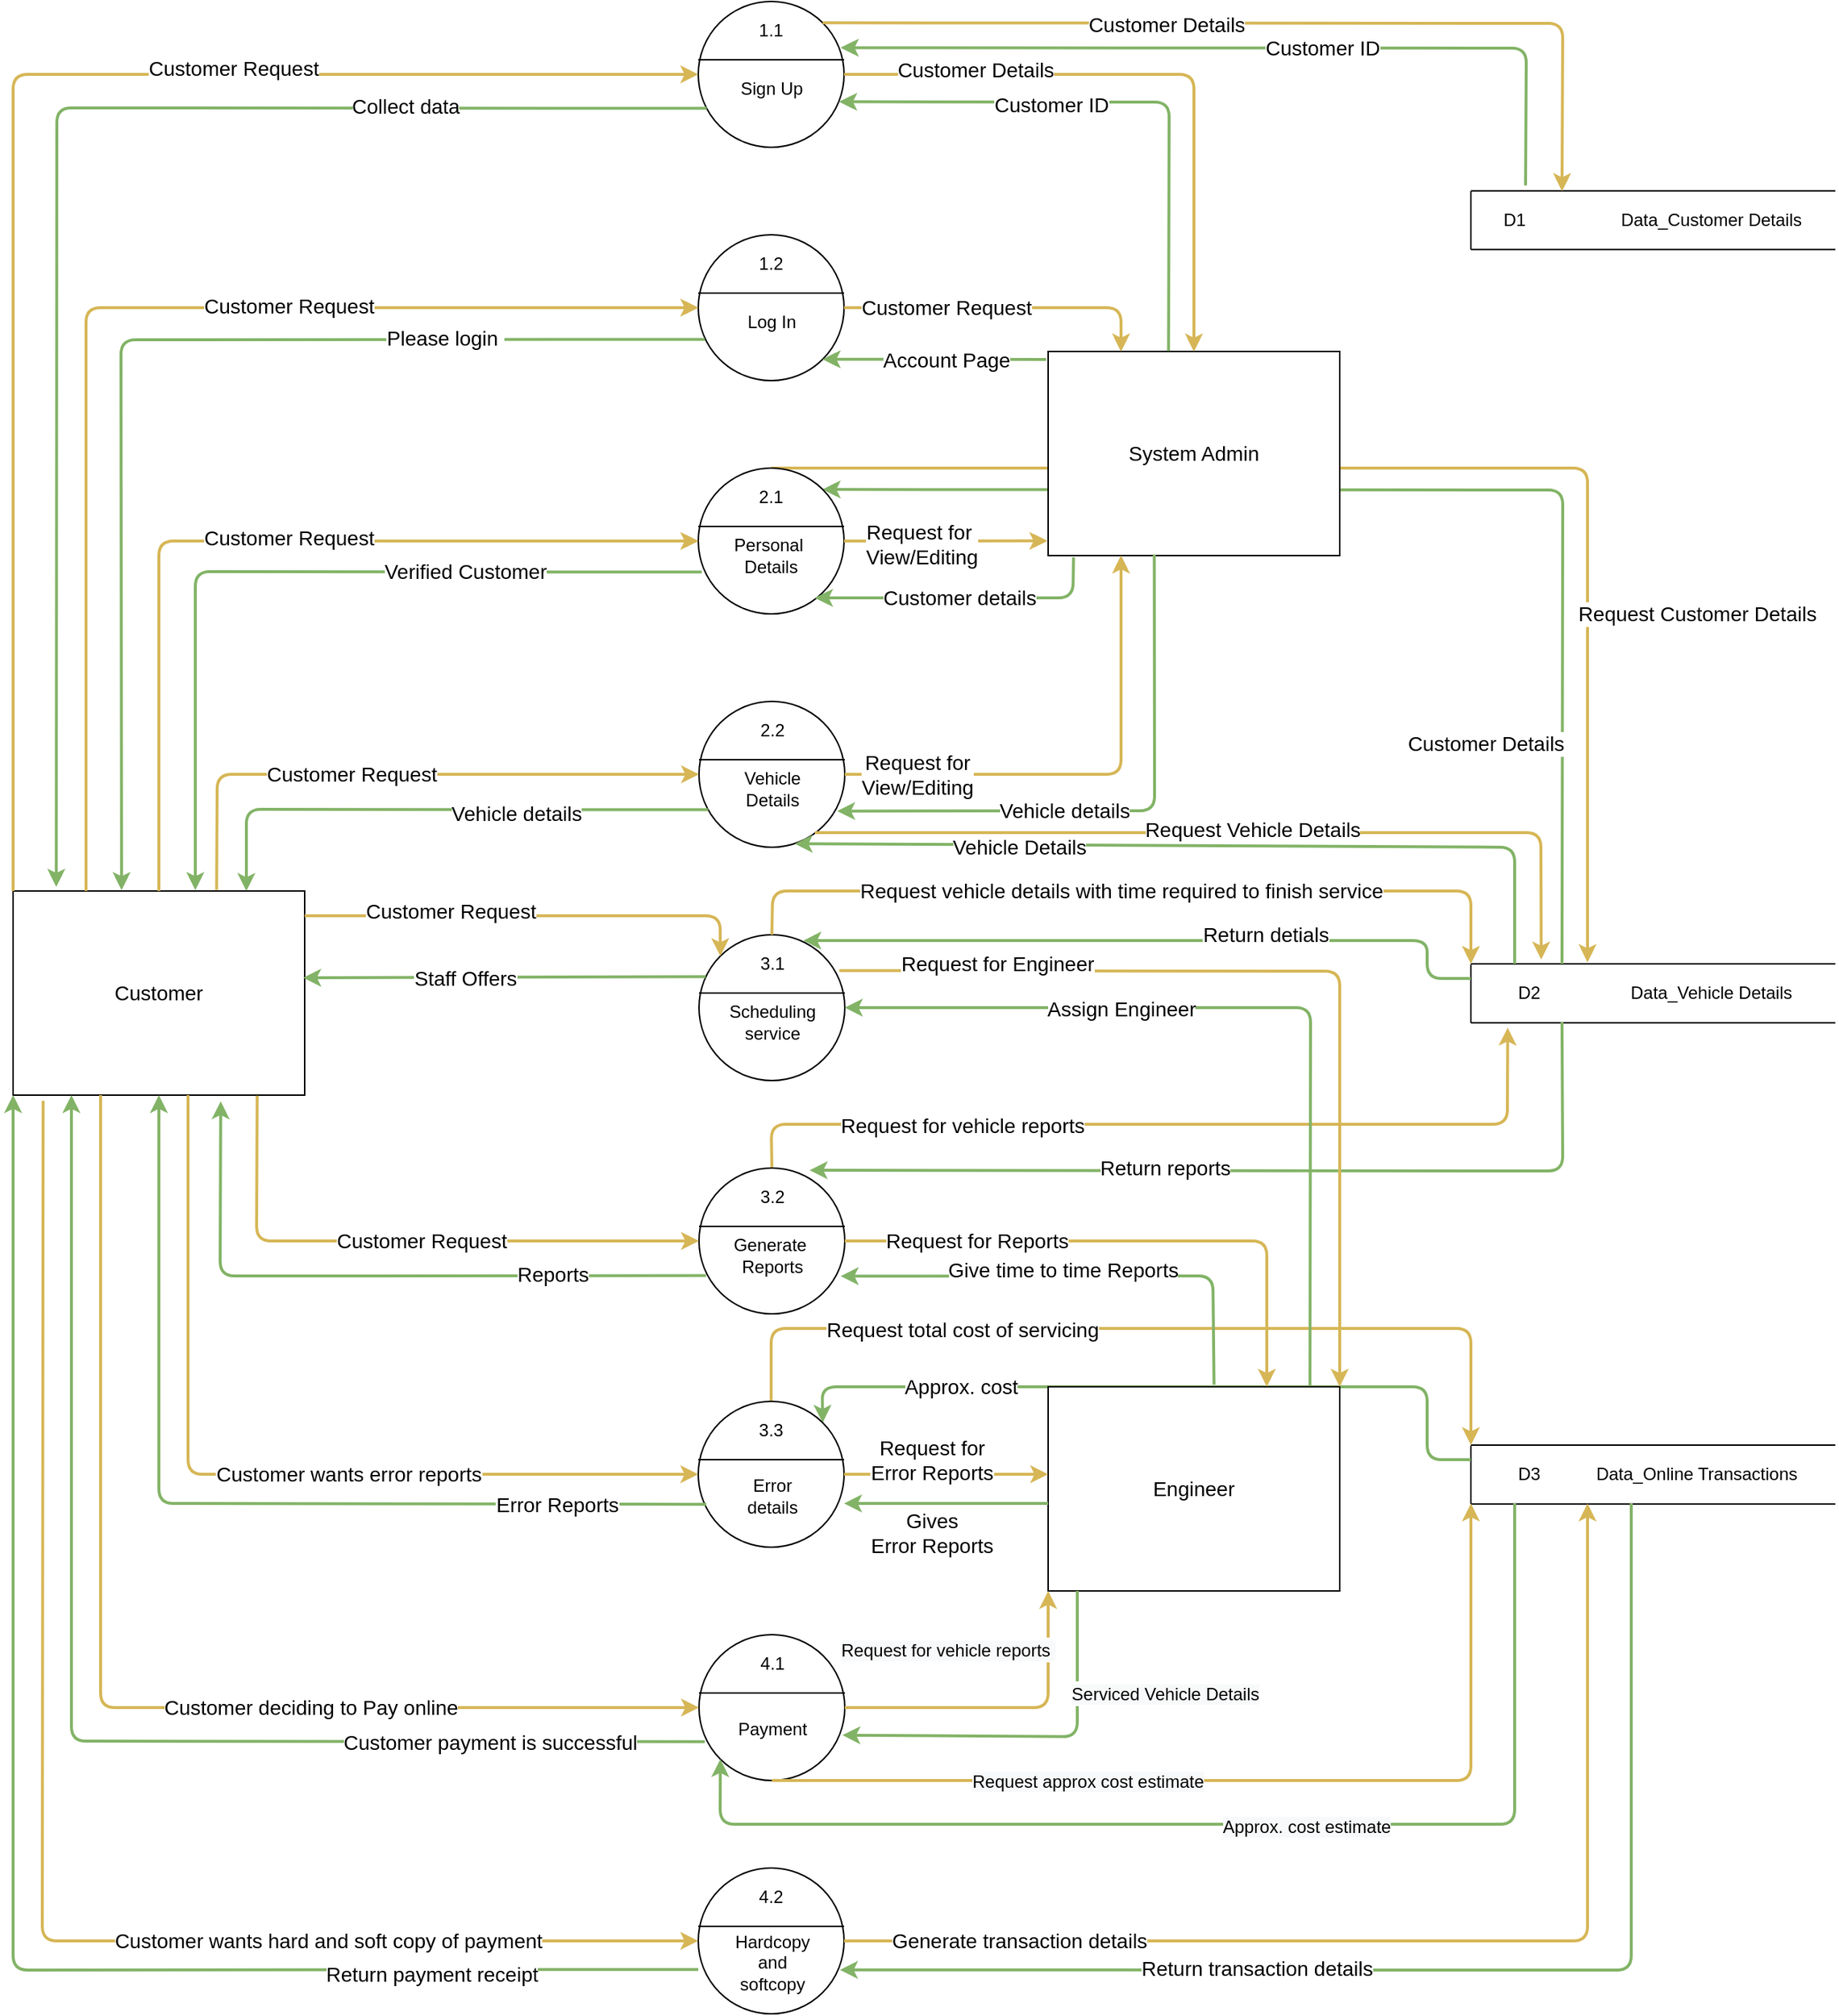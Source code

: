 <mxfile version="13.9.9" type="device"><diagram id="4WEIoajjazAPlF5fgtHt" name="Page-1"><mxGraphModel dx="2153" dy="806" grid="1" gridSize="10" guides="1" tooltips="1" connect="1" arrows="1" fold="1" page="1" pageScale="1" pageWidth="827" pageHeight="1169" math="0" shadow="0"><root><mxCell id="0"/><mxCell id="1" parent="0"/><mxCell id="ZCxeM2RmZWMNvreDH1UF-15" value="" style="group" parent="1" vertex="1" connectable="0"><mxGeometry x="960.0" y="1000.0" width="250.0" height="40.34" as="geometry"/></mxCell><mxCell id="ZCxeM2RmZWMNvreDH1UF-16" value="" style="endArrow=none;html=1;rounded=0;exitX=0;exitY=0;exitDx=0;exitDy=0;entryX=0;entryY=1;entryDx=0;entryDy=0;" parent="ZCxeM2RmZWMNvreDH1UF-15" edge="1"><mxGeometry width="50" height="50" relative="1" as="geometry"><mxPoint x="2.274e-13" y="0.34" as="sourcePoint"/><mxPoint y="40.34" as="targetPoint"/></mxGeometry></mxCell><mxCell id="ZCxeM2RmZWMNvreDH1UF-17" value="" style="endArrow=none;html=1;rounded=0;exitX=0;exitY=0;exitDx=0;exitDy=0;entryX=1;entryY=0;entryDx=0;entryDy=0;" parent="ZCxeM2RmZWMNvreDH1UF-15" edge="1"><mxGeometry width="50" height="50" relative="1" as="geometry"><mxPoint x="2.274e-13" as="sourcePoint"/><mxPoint x="250.0" as="targetPoint"/></mxGeometry></mxCell><mxCell id="ZCxeM2RmZWMNvreDH1UF-18" value="" style="endArrow=none;html=1;rounded=0;exitX=0;exitY=0;exitDx=0;exitDy=0;entryX=1;entryY=0;entryDx=0;entryDy=0;" parent="ZCxeM2RmZWMNvreDH1UF-15" edge="1"><mxGeometry width="50" height="50" relative="1" as="geometry"><mxPoint x="2.274e-13" y="40.34" as="sourcePoint"/><mxPoint x="250.0" y="40.34" as="targetPoint"/></mxGeometry></mxCell><mxCell id="ZCxeM2RmZWMNvreDH1UF-19" value="D3" style="text;html=1;strokeColor=none;fillColor=none;align=center;verticalAlign=middle;whiteSpace=wrap;rounded=0;" parent="ZCxeM2RmZWMNvreDH1UF-15" vertex="1"><mxGeometry x="20.0" y="10.17" width="40" height="20" as="geometry"/></mxCell><mxCell id="ZCxeM2RmZWMNvreDH1UF-20" value="Data_Online Transactions" style="text;html=1;strokeColor=none;fillColor=none;align=center;verticalAlign=middle;whiteSpace=wrap;rounded=0;" parent="ZCxeM2RmZWMNvreDH1UF-15" vertex="1"><mxGeometry x="80" y="10.17" width="150" height="20" as="geometry"/></mxCell><mxCell id="ZCxeM2RmZWMNvreDH1UF-9" value="" style="group" parent="1" vertex="1" connectable="0"><mxGeometry x="960.0" y="670.0" width="250.0" height="40.34" as="geometry"/></mxCell><mxCell id="ZCxeM2RmZWMNvreDH1UF-10" value="" style="endArrow=none;html=1;rounded=0;exitX=0;exitY=0;exitDx=0;exitDy=0;entryX=0;entryY=1;entryDx=0;entryDy=0;" parent="ZCxeM2RmZWMNvreDH1UF-9" edge="1"><mxGeometry width="50" height="50" relative="1" as="geometry"><mxPoint x="2.274e-13" y="0.34" as="sourcePoint"/><mxPoint y="40.34" as="targetPoint"/></mxGeometry></mxCell><mxCell id="ZCxeM2RmZWMNvreDH1UF-11" value="" style="endArrow=none;html=1;rounded=0;exitX=0;exitY=0;exitDx=0;exitDy=0;entryX=1;entryY=0;entryDx=0;entryDy=0;" parent="ZCxeM2RmZWMNvreDH1UF-9" edge="1"><mxGeometry width="50" height="50" relative="1" as="geometry"><mxPoint x="2.274e-13" as="sourcePoint"/><mxPoint x="250.0" as="targetPoint"/></mxGeometry></mxCell><mxCell id="ZCxeM2RmZWMNvreDH1UF-12" value="" style="endArrow=none;html=1;rounded=0;exitX=0;exitY=0;exitDx=0;exitDy=0;entryX=1;entryY=0;entryDx=0;entryDy=0;" parent="ZCxeM2RmZWMNvreDH1UF-9" edge="1"><mxGeometry width="50" height="50" relative="1" as="geometry"><mxPoint x="2.274e-13" y="40.34" as="sourcePoint"/><mxPoint x="250.0" y="40.34" as="targetPoint"/></mxGeometry></mxCell><mxCell id="ZCxeM2RmZWMNvreDH1UF-13" value="D2" style="text;html=1;strokeColor=none;fillColor=none;align=center;verticalAlign=middle;whiteSpace=wrap;rounded=0;" parent="ZCxeM2RmZWMNvreDH1UF-9" vertex="1"><mxGeometry x="20.0" y="10.17" width="40" height="20" as="geometry"/></mxCell><mxCell id="ZCxeM2RmZWMNvreDH1UF-14" value="Data_Vehicle Details" style="text;html=1;strokeColor=none;fillColor=none;align=center;verticalAlign=middle;whiteSpace=wrap;rounded=0;" parent="ZCxeM2RmZWMNvreDH1UF-9" vertex="1"><mxGeometry x="100.0" y="10.17" width="130" height="20" as="geometry"/></mxCell><mxCell id="ZCxeM2RmZWMNvreDH1UF-1" value="" style="group" parent="1" vertex="1" connectable="0"><mxGeometry x="960.0" y="139.83" width="250.0" height="40.34" as="geometry"/></mxCell><mxCell id="ZCxeM2RmZWMNvreDH1UF-2" value="" style="endArrow=none;html=1;rounded=0;exitX=0;exitY=0;exitDx=0;exitDy=0;entryX=0;entryY=1;entryDx=0;entryDy=0;" parent="ZCxeM2RmZWMNvreDH1UF-1" edge="1"><mxGeometry width="50" height="50" relative="1" as="geometry"><mxPoint x="2.274e-13" y="0.34" as="sourcePoint"/><mxPoint y="40.34" as="targetPoint"/></mxGeometry></mxCell><mxCell id="ZCxeM2RmZWMNvreDH1UF-3" value="" style="endArrow=none;html=1;rounded=0;exitX=0;exitY=0;exitDx=0;exitDy=0;entryX=1;entryY=0;entryDx=0;entryDy=0;" parent="ZCxeM2RmZWMNvreDH1UF-1" edge="1"><mxGeometry width="50" height="50" relative="1" as="geometry"><mxPoint x="2.274e-13" as="sourcePoint"/><mxPoint x="250.0" as="targetPoint"/></mxGeometry></mxCell><mxCell id="ZCxeM2RmZWMNvreDH1UF-4" value="" style="endArrow=none;html=1;rounded=0;exitX=0;exitY=0;exitDx=0;exitDy=0;entryX=1;entryY=0;entryDx=0;entryDy=0;" parent="ZCxeM2RmZWMNvreDH1UF-1" edge="1"><mxGeometry width="50" height="50" relative="1" as="geometry"><mxPoint x="2.274e-13" y="40.34" as="sourcePoint"/><mxPoint x="250.0" y="40.34" as="targetPoint"/></mxGeometry></mxCell><mxCell id="ZCxeM2RmZWMNvreDH1UF-6" value="Data_Customer Details" style="text;html=1;strokeColor=none;fillColor=none;align=center;verticalAlign=middle;whiteSpace=wrap;rounded=0;" parent="ZCxeM2RmZWMNvreDH1UF-1" vertex="1"><mxGeometry x="100.0" y="10.17" width="130" height="20" as="geometry"/></mxCell><mxCell id="3k0JeezygepeLc62f0HD-181" value="" style="endArrow=classic;html=1;rounded=1;shadow=0;strokeWidth=2;fontSize=14;fontColor=#000000;entryX=0;entryY=0;entryDx=0;entryDy=0;exitX=0.5;exitY=0;exitDx=0;exitDy=0;fillColor=#fff2cc;strokeColor=#d6b656;" parent="1" source="3k0JeezygepeLc62f0HD-26" edge="1"><mxGeometry width="50" height="50" relative="1" as="geometry"><mxPoint x="610" y="1050" as="sourcePoint"/><mxPoint x="960.0" y="1000" as="targetPoint"/><Array as="points"><mxPoint x="480" y="920"/><mxPoint x="960" y="920"/></Array></mxGeometry></mxCell><mxCell id="3k0JeezygepeLc62f0HD-182" value="Request total cost of servicing" style="edgeLabel;html=1;align=center;verticalAlign=middle;resizable=0;points=[];fontSize=14;fontColor=#000000;" parent="3k0JeezygepeLc62f0HD-181" vertex="1" connectable="0"><mxGeometry x="-0.502" y="-1" relative="1" as="geometry"><mxPoint x="29" as="offset"/></mxGeometry></mxCell><mxCell id="3k0JeezygepeLc62f0HD-183" value="" style="endArrow=classic;html=1;rounded=1;shadow=0;strokeWidth=2;fontSize=14;fontColor=#000000;entryX=1;entryY=0;entryDx=0;entryDy=0;exitX=0;exitY=0.25;exitDx=0;exitDy=0;fillColor=#d5e8d4;strokeColor=#82b366;" parent="1" target="3k0JeezygepeLc62f0HD-26" edge="1"><mxGeometry width="50" height="50" relative="1" as="geometry"><mxPoint x="960" y="1010" as="sourcePoint"/><mxPoint x="610" y="1050" as="targetPoint"/><Array as="points"><mxPoint x="930" y="1010"/><mxPoint x="930" y="960"/><mxPoint x="515" y="960"/></Array></mxGeometry></mxCell><mxCell id="3k0JeezygepeLc62f0HD-184" value="Approx. cost" style="edgeLabel;html=1;align=center;verticalAlign=middle;resizable=0;points=[];fontSize=14;fontColor=#000000;" parent="3k0JeezygepeLc62f0HD-183" vertex="1" connectable="0"><mxGeometry x="-0.756" y="3" relative="1" as="geometry"><mxPoint x="-317" y="-17" as="offset"/></mxGeometry></mxCell><mxCell id="3k0JeezygepeLc62f0HD-174" value="" style="endArrow=classic;html=1;rounded=1;shadow=0;strokeWidth=2;fontSize=14;entryX=0.101;entryY=1.093;entryDx=0;entryDy=0;entryPerimeter=0;exitX=0.5;exitY=0;exitDx=0;exitDy=0;fillColor=#fff2cc;strokeColor=#d6b656;" parent="1" source="3k0JeezygepeLc62f0HD-22" edge="1"><mxGeometry width="50" height="50" relative="1" as="geometry"><mxPoint x="610" y="890" as="sourcePoint"/><mxPoint x="985.25" y="713.72" as="targetPoint"/><Array as="points"><mxPoint x="480" y="780"/><mxPoint x="985" y="780"/></Array></mxGeometry></mxCell><mxCell id="3k0JeezygepeLc62f0HD-175" value="Request for vehicle reports" style="edgeLabel;html=1;align=center;verticalAlign=middle;resizable=0;points=[];fontSize=14;" parent="3k0JeezygepeLc62f0HD-174" vertex="1" connectable="0"><mxGeometry x="-0.533" y="-1" relative="1" as="geometry"><mxPoint x="20" as="offset"/></mxGeometry></mxCell><mxCell id="3k0JeezygepeLc62f0HD-176" value="" style="endArrow=classic;html=1;rounded=1;shadow=0;strokeWidth=2;fontSize=14;exitX=0.25;exitY=1;exitDx=0;exitDy=0;entryX=0.759;entryY=0.015;entryDx=0;entryDy=0;entryPerimeter=0;fillColor=#d5e8d4;strokeColor=#82b366;" parent="1" target="3k0JeezygepeLc62f0HD-22" edge="1"><mxGeometry width="50" height="50" relative="1" as="geometry"><mxPoint x="1022.5" y="710" as="sourcePoint"/><mxPoint x="660" y="840" as="targetPoint"/><Array as="points"><mxPoint x="1023" y="812"/></Array></mxGeometry></mxCell><mxCell id="3k0JeezygepeLc62f0HD-177" value="Return reports" style="edgeLabel;html=1;align=center;verticalAlign=middle;resizable=0;points=[];fontSize=14;" parent="3k0JeezygepeLc62f0HD-176" vertex="1" connectable="0"><mxGeometry x="0.368" y="2" relative="1" as="geometry"><mxPoint x="48" y="-4" as="offset"/></mxGeometry></mxCell><mxCell id="3k0JeezygepeLc62f0HD-136" value="" style="endArrow=classic;html=1;rounded=1;fontSize=14;exitX=0.5;exitY=0;exitDx=0;exitDy=0;entryX=0.32;entryY=-0.032;entryDx=0;entryDy=0;entryPerimeter=0;fillColor=#fff2cc;strokeColor=#d6b656;strokeWidth=2;" parent="1" edge="1"><mxGeometry width="50" height="50" relative="1" as="geometry"><mxPoint x="480" y="330" as="sourcePoint"/><mxPoint x="1040" y="668.72" as="targetPoint"/><Array as="points"><mxPoint x="1040" y="330"/></Array></mxGeometry></mxCell><mxCell id="3k0JeezygepeLc62f0HD-137" value="Request Customer Details" style="edgeLabel;html=1;align=center;verticalAlign=middle;resizable=0;points=[];fontSize=14;" parent="3k0JeezygepeLc62f0HD-136" vertex="1" connectable="0"><mxGeometry x="-0.054" y="4" relative="1" as="geometry"><mxPoint x="210" y="104" as="offset"/></mxGeometry></mxCell><mxCell id="3k0JeezygepeLc62f0HD-138" value="" style="endArrow=classic;html=1;rounded=1;fontSize=14;exitX=0.25;exitY=0;exitDx=0;exitDy=0;entryX=1;entryY=0;entryDx=0;entryDy=0;fillColor=#d5e8d4;strokeColor=#82b366;strokeWidth=2;" parent="1" edge="1"><mxGeometry width="50" height="50" relative="1" as="geometry"><mxPoint x="1022.5" y="670" as="sourcePoint"/><mxPoint x="515.355" y="344.645" as="targetPoint"/><Array as="points"><mxPoint x="1023" y="345"/></Array></mxGeometry></mxCell><mxCell id="3k0JeezygepeLc62f0HD-139" value="Customer Details" style="edgeLabel;html=1;align=center;verticalAlign=middle;resizable=0;points=[];fontSize=14;" parent="3k0JeezygepeLc62f0HD-138" vertex="1" connectable="0"><mxGeometry x="-0.64" y="4" relative="1" as="geometry"><mxPoint x="-49" y="-1" as="offset"/></mxGeometry></mxCell><mxCell id="3k0JeezygepeLc62f0HD-97" value="" style="endArrow=classic;html=1;rounded=1;fontSize=14;exitX=0.25;exitY=0;exitDx=0;exitDy=0;entryX=1;entryY=0;entryDx=0;entryDy=0;fillColor=#d5e8d4;strokeColor=#82b366;" parent="1" target="3k0JeezygepeLc62f0HD-10" edge="1"><mxGeometry width="50" height="50" relative="1" as="geometry"><mxPoint x="1022.5" y="670" as="sourcePoint"/><mxPoint x="710" y="410" as="targetPoint"/><Array as="points"><mxPoint x="1023" y="345"/></Array></mxGeometry></mxCell><mxCell id="3k0JeezygepeLc62f0HD-100" value="Customer Details" style="edgeLabel;html=1;align=center;verticalAlign=middle;resizable=0;points=[];fontSize=14;" parent="3k0JeezygepeLc62f0HD-97" vertex="1" connectable="0"><mxGeometry x="-0.64" y="4" relative="1" as="geometry"><mxPoint x="-49" y="-1" as="offset"/></mxGeometry></mxCell><mxCell id="3k0JeezygepeLc62f0HD-96" value="" style="endArrow=classic;html=1;rounded=1;fontSize=14;exitX=0.5;exitY=0;exitDx=0;exitDy=0;entryX=0.32;entryY=-0.032;entryDx=0;entryDy=0;entryPerimeter=0;fillColor=#fff2cc;strokeColor=#d6b656;" parent="1" source="3k0JeezygepeLc62f0HD-10" edge="1"><mxGeometry width="50" height="50" relative="1" as="geometry"><mxPoint x="400" y="650" as="sourcePoint"/><mxPoint x="1040" y="668.72" as="targetPoint"/><Array as="points"><mxPoint x="1040" y="330"/></Array></mxGeometry></mxCell><mxCell id="3k0JeezygepeLc62f0HD-98" value="Request Customer Details" style="edgeLabel;html=1;align=center;verticalAlign=middle;resizable=0;points=[];fontSize=14;" parent="3k0JeezygepeLc62f0HD-96" vertex="1" connectable="0"><mxGeometry x="-0.054" y="4" relative="1" as="geometry"><mxPoint x="210" y="104" as="offset"/></mxGeometry></mxCell><mxCell id="3k0JeezygepeLc62f0HD-1" value="&lt;font style=&quot;font-size: 14px;&quot;&gt;Customer&lt;/font&gt;" style="whiteSpace=wrap;html=1;align=center;" parent="1" vertex="1"><mxGeometry x="-40" y="620" width="200" height="140" as="geometry"/></mxCell><mxCell id="3k0JeezygepeLc62f0HD-2" value="" style="ellipse;whiteSpace=wrap;html=1;aspect=fixed;" parent="1" vertex="1"><mxGeometry x="430" y="10" width="100" height="100" as="geometry"/></mxCell><mxCell id="3k0JeezygepeLc62f0HD-3" value="" style="endArrow=none;html=1;exitX=0;exitY=0.4;exitDx=0;exitDy=0;exitPerimeter=0;entryX=1;entryY=0.4;entryDx=0;entryDy=0;entryPerimeter=0;" parent="1" source="3k0JeezygepeLc62f0HD-2" target="3k0JeezygepeLc62f0HD-2" edge="1"><mxGeometry width="50" height="50" relative="1" as="geometry"><mxPoint x="470" y="80" as="sourcePoint"/><mxPoint x="520" y="30" as="targetPoint"/></mxGeometry></mxCell><mxCell id="3k0JeezygepeLc62f0HD-4" value="1.1" style="text;html=1;strokeColor=none;fillColor=none;align=center;verticalAlign=middle;whiteSpace=wrap;rounded=0;" parent="1" vertex="1"><mxGeometry x="460" y="20" width="40" height="20" as="geometry"/></mxCell><mxCell id="3k0JeezygepeLc62f0HD-5" value="Sign Up" style="text;html=1;strokeColor=none;fillColor=none;align=center;verticalAlign=middle;whiteSpace=wrap;rounded=0;" parent="1" vertex="1"><mxGeometry x="458" y="60" width="45" height="20" as="geometry"/></mxCell><mxCell id="3k0JeezygepeLc62f0HD-6" value="" style="ellipse;whiteSpace=wrap;html=1;aspect=fixed;" parent="1" vertex="1"><mxGeometry x="430" y="170" width="100" height="100" as="geometry"/></mxCell><mxCell id="3k0JeezygepeLc62f0HD-7" value="" style="endArrow=none;html=1;exitX=0;exitY=0.4;exitDx=0;exitDy=0;exitPerimeter=0;entryX=1;entryY=0.4;entryDx=0;entryDy=0;entryPerimeter=0;" parent="1" source="3k0JeezygepeLc62f0HD-6" target="3k0JeezygepeLc62f0HD-6" edge="1"><mxGeometry width="50" height="50" relative="1" as="geometry"><mxPoint x="470" y="240" as="sourcePoint"/><mxPoint x="520" y="190" as="targetPoint"/></mxGeometry></mxCell><mxCell id="3k0JeezygepeLc62f0HD-8" value="1.2" style="text;html=1;strokeColor=none;fillColor=none;align=center;verticalAlign=middle;whiteSpace=wrap;rounded=0;" parent="1" vertex="1"><mxGeometry x="460" y="180" width="40" height="20" as="geometry"/></mxCell><mxCell id="3k0JeezygepeLc62f0HD-9" value="Log In" style="text;html=1;strokeColor=none;fillColor=none;align=center;verticalAlign=middle;whiteSpace=wrap;rounded=0;" parent="1" vertex="1"><mxGeometry x="458" y="220" width="45" height="20" as="geometry"/></mxCell><mxCell id="3k0JeezygepeLc62f0HD-10" value="" style="ellipse;whiteSpace=wrap;html=1;aspect=fixed;" parent="1" vertex="1"><mxGeometry x="430" y="330" width="100" height="100" as="geometry"/></mxCell><mxCell id="3k0JeezygepeLc62f0HD-11" value="" style="endArrow=none;html=1;exitX=0;exitY=0.4;exitDx=0;exitDy=0;exitPerimeter=0;entryX=1;entryY=0.4;entryDx=0;entryDy=0;entryPerimeter=0;" parent="1" source="3k0JeezygepeLc62f0HD-10" target="3k0JeezygepeLc62f0HD-10" edge="1"><mxGeometry width="50" height="50" relative="1" as="geometry"><mxPoint x="470" y="400" as="sourcePoint"/><mxPoint x="520" y="350" as="targetPoint"/></mxGeometry></mxCell><mxCell id="3k0JeezygepeLc62f0HD-12" value="2.1" style="text;html=1;strokeColor=none;fillColor=none;align=center;verticalAlign=middle;whiteSpace=wrap;rounded=0;" parent="1" vertex="1"><mxGeometry x="460" y="340" width="40" height="20" as="geometry"/></mxCell><mxCell id="3k0JeezygepeLc62f0HD-13" value="Personal&amp;nbsp;&lt;br&gt;Details" style="text;html=1;strokeColor=none;fillColor=none;align=center;verticalAlign=middle;whiteSpace=wrap;rounded=0;" parent="1" vertex="1"><mxGeometry x="460" y="380" width="40" height="20" as="geometry"/></mxCell><mxCell id="3k0JeezygepeLc62f0HD-14" value="" style="ellipse;whiteSpace=wrap;html=1;aspect=fixed;" parent="1" vertex="1"><mxGeometry x="430.5" y="490" width="100" height="100" as="geometry"/></mxCell><mxCell id="3k0JeezygepeLc62f0HD-15" value="" style="endArrow=none;html=1;exitX=0;exitY=0.4;exitDx=0;exitDy=0;exitPerimeter=0;entryX=1;entryY=0.4;entryDx=0;entryDy=0;entryPerimeter=0;" parent="1" source="3k0JeezygepeLc62f0HD-14" target="3k0JeezygepeLc62f0HD-14" edge="1"><mxGeometry width="50" height="50" relative="1" as="geometry"><mxPoint x="470.5" y="560" as="sourcePoint"/><mxPoint x="520.5" y="510" as="targetPoint"/></mxGeometry></mxCell><mxCell id="3k0JeezygepeLc62f0HD-16" value="2.2" style="text;html=1;strokeColor=none;fillColor=none;align=center;verticalAlign=middle;whiteSpace=wrap;rounded=0;" parent="1" vertex="1"><mxGeometry x="460.5" y="500" width="40" height="20" as="geometry"/></mxCell><mxCell id="3k0JeezygepeLc62f0HD-17" value="Vehicle Details" style="text;html=1;strokeColor=none;fillColor=none;align=center;verticalAlign=middle;whiteSpace=wrap;rounded=0;" parent="1" vertex="1"><mxGeometry x="460.5" y="540" width="40" height="20" as="geometry"/></mxCell><mxCell id="3k0JeezygepeLc62f0HD-18" value="" style="ellipse;whiteSpace=wrap;html=1;aspect=fixed;" parent="1" vertex="1"><mxGeometry x="430.5" y="650" width="100" height="100" as="geometry"/></mxCell><mxCell id="3k0JeezygepeLc62f0HD-19" value="" style="endArrow=none;html=1;exitX=0;exitY=0.4;exitDx=0;exitDy=0;exitPerimeter=0;entryX=1;entryY=0.4;entryDx=0;entryDy=0;entryPerimeter=0;" parent="1" source="3k0JeezygepeLc62f0HD-18" target="3k0JeezygepeLc62f0HD-18" edge="1"><mxGeometry width="50" height="50" relative="1" as="geometry"><mxPoint x="470.5" y="720" as="sourcePoint"/><mxPoint x="520.5" y="670" as="targetPoint"/></mxGeometry></mxCell><mxCell id="3k0JeezygepeLc62f0HD-20" value="3.1" style="text;html=1;strokeColor=none;fillColor=none;align=center;verticalAlign=middle;whiteSpace=wrap;rounded=0;" parent="1" vertex="1"><mxGeometry x="460.5" y="660" width="40" height="20" as="geometry"/></mxCell><mxCell id="3k0JeezygepeLc62f0HD-21" value="Scheduling&lt;br&gt;service" style="text;html=1;strokeColor=none;fillColor=none;align=center;verticalAlign=middle;whiteSpace=wrap;rounded=0;" parent="1" vertex="1"><mxGeometry x="460.5" y="700" width="40" height="20" as="geometry"/></mxCell><mxCell id="3k0JeezygepeLc62f0HD-22" value="" style="ellipse;whiteSpace=wrap;html=1;aspect=fixed;" parent="1" vertex="1"><mxGeometry x="430.5" y="810" width="100" height="100" as="geometry"/></mxCell><mxCell id="3k0JeezygepeLc62f0HD-23" value="" style="endArrow=none;html=1;exitX=0;exitY=0.4;exitDx=0;exitDy=0;exitPerimeter=0;entryX=1;entryY=0.4;entryDx=0;entryDy=0;entryPerimeter=0;" parent="1" source="3k0JeezygepeLc62f0HD-22" target="3k0JeezygepeLc62f0HD-22" edge="1"><mxGeometry width="50" height="50" relative="1" as="geometry"><mxPoint x="470.5" y="880" as="sourcePoint"/><mxPoint x="520.5" y="830" as="targetPoint"/></mxGeometry></mxCell><mxCell id="3k0JeezygepeLc62f0HD-24" value="3.2" style="text;html=1;strokeColor=none;fillColor=none;align=center;verticalAlign=middle;whiteSpace=wrap;rounded=0;" parent="1" vertex="1"><mxGeometry x="460.5" y="820" width="40" height="20" as="geometry"/></mxCell><mxCell id="3k0JeezygepeLc62f0HD-25" value="Generate&amp;nbsp;&lt;br&gt;Reports" style="text;html=1;strokeColor=none;fillColor=none;align=center;verticalAlign=middle;whiteSpace=wrap;rounded=0;" parent="1" vertex="1"><mxGeometry x="460.5" y="860" width="40" height="20" as="geometry"/></mxCell><mxCell id="3k0JeezygepeLc62f0HD-26" value="" style="ellipse;whiteSpace=wrap;html=1;aspect=fixed;" parent="1" vertex="1"><mxGeometry x="430" y="970" width="100" height="100" as="geometry"/></mxCell><mxCell id="3k0JeezygepeLc62f0HD-27" value="" style="endArrow=none;html=1;exitX=0;exitY=0.4;exitDx=0;exitDy=0;exitPerimeter=0;entryX=1;entryY=0.4;entryDx=0;entryDy=0;entryPerimeter=0;" parent="1" source="3k0JeezygepeLc62f0HD-26" target="3k0JeezygepeLc62f0HD-26" edge="1"><mxGeometry width="50" height="50" relative="1" as="geometry"><mxPoint x="470" y="1040" as="sourcePoint"/><mxPoint x="520" y="990" as="targetPoint"/></mxGeometry></mxCell><mxCell id="3k0JeezygepeLc62f0HD-28" value="3.3" style="text;html=1;strokeColor=none;fillColor=none;align=center;verticalAlign=middle;whiteSpace=wrap;rounded=0;" parent="1" vertex="1"><mxGeometry x="460" y="980" width="40" height="20" as="geometry"/></mxCell><mxCell id="3k0JeezygepeLc62f0HD-29" value="Error details" style="text;html=1;strokeColor=none;fillColor=none;align=center;verticalAlign=middle;whiteSpace=wrap;rounded=0;" parent="1" vertex="1"><mxGeometry x="460.5" y="1020" width="40" height="30" as="geometry"/></mxCell><mxCell id="3k0JeezygepeLc62f0HD-32" value="" style="ellipse;whiteSpace=wrap;html=1;aspect=fixed;" parent="1" vertex="1"><mxGeometry x="430.5" y="1130" width="100" height="100" as="geometry"/></mxCell><mxCell id="3k0JeezygepeLc62f0HD-33" value="" style="endArrow=none;html=1;exitX=0;exitY=0.4;exitDx=0;exitDy=0;exitPerimeter=0;entryX=1;entryY=0.4;entryDx=0;entryDy=0;entryPerimeter=0;" parent="1" source="3k0JeezygepeLc62f0HD-32" target="3k0JeezygepeLc62f0HD-32" edge="1"><mxGeometry width="50" height="50" relative="1" as="geometry"><mxPoint x="470.5" y="1200" as="sourcePoint"/><mxPoint x="520.5" y="1150" as="targetPoint"/></mxGeometry></mxCell><mxCell id="3k0JeezygepeLc62f0HD-34" value="4.1" style="text;html=1;strokeColor=none;fillColor=none;align=center;verticalAlign=middle;whiteSpace=wrap;rounded=0;" parent="1" vertex="1"><mxGeometry x="460.5" y="1140" width="40" height="20" as="geometry"/></mxCell><mxCell id="3k0JeezygepeLc62f0HD-35" value="Payment" style="text;html=1;strokeColor=none;fillColor=none;align=center;verticalAlign=middle;whiteSpace=wrap;rounded=0;" parent="1" vertex="1"><mxGeometry x="461" y="1180" width="40" height="30" as="geometry"/></mxCell><mxCell id="3k0JeezygepeLc62f0HD-40" value="" style="ellipse;whiteSpace=wrap;html=1;aspect=fixed;" parent="1" vertex="1"><mxGeometry x="430" y="1290" width="100" height="100" as="geometry"/></mxCell><mxCell id="3k0JeezygepeLc62f0HD-41" value="" style="endArrow=none;html=1;exitX=0;exitY=0.4;exitDx=0;exitDy=0;exitPerimeter=0;entryX=1;entryY=0.4;entryDx=0;entryDy=0;entryPerimeter=0;" parent="1" source="3k0JeezygepeLc62f0HD-40" target="3k0JeezygepeLc62f0HD-40" edge="1"><mxGeometry width="50" height="50" relative="1" as="geometry"><mxPoint x="470" y="1360" as="sourcePoint"/><mxPoint x="520" y="1310" as="targetPoint"/></mxGeometry></mxCell><mxCell id="3k0JeezygepeLc62f0HD-42" value="4.2" style="text;html=1;strokeColor=none;fillColor=none;align=center;verticalAlign=middle;whiteSpace=wrap;rounded=0;" parent="1" vertex="1"><mxGeometry x="460" y="1300" width="40" height="20" as="geometry"/></mxCell><mxCell id="3k0JeezygepeLc62f0HD-43" value="Hardcopy and softcopy" style="text;html=1;strokeColor=none;fillColor=none;align=center;verticalAlign=middle;whiteSpace=wrap;rounded=0;" parent="1" vertex="1"><mxGeometry x="460.5" y="1340" width="40" height="30" as="geometry"/></mxCell><mxCell id="3k0JeezygepeLc62f0HD-44" value="" style="endArrow=classic;html=1;rounded=1;exitX=0;exitY=0;exitDx=0;exitDy=0;entryX=0;entryY=0.5;entryDx=0;entryDy=0;fillColor=#fff2cc;strokeColor=#d6b656;strokeWidth=2;" parent="1" source="3k0JeezygepeLc62f0HD-1" target="3k0JeezygepeLc62f0HD-2" edge="1"><mxGeometry width="50" height="50" relative="1" as="geometry"><mxPoint x="420" y="580" as="sourcePoint"/><mxPoint x="470" y="530" as="targetPoint"/><Array as="points"><mxPoint x="-40" y="60"/></Array></mxGeometry></mxCell><mxCell id="3k0JeezygepeLc62f0HD-46" value="&lt;font style=&quot;font-size: 14px;&quot;&gt;Customer Request&lt;/font&gt;" style="edgeLabel;html=1;align=center;verticalAlign=middle;resizable=0;points=[];fontSize=14;" parent="3k0JeezygepeLc62f0HD-44" vertex="1" connectable="0"><mxGeometry x="0.381" y="4" relative="1" as="geometry"><mxPoint as="offset"/></mxGeometry></mxCell><mxCell id="3k0JeezygepeLc62f0HD-45" value="" style="endArrow=classic;html=1;rounded=1;exitX=0.057;exitY=0.733;exitDx=0;exitDy=0;entryX=0.148;entryY=-0.021;entryDx=0;entryDy=0;entryPerimeter=0;exitPerimeter=0;fillColor=#d5e8d4;strokeColor=#82b366;" parent="1" source="3k0JeezygepeLc62f0HD-2" target="3k0JeezygepeLc62f0HD-1" edge="1"><mxGeometry width="50" height="50" relative="1" as="geometry"><mxPoint x="420" y="420" as="sourcePoint"/><mxPoint x="470" y="370" as="targetPoint"/><Array as="points"><mxPoint x="-10" y="83"/></Array></mxGeometry></mxCell><mxCell id="3k0JeezygepeLc62f0HD-47" value="Collect data" style="edgeLabel;html=1;align=center;verticalAlign=middle;resizable=0;points=[];fontSize=12;" parent="3k0JeezygepeLc62f0HD-45" vertex="1" connectable="0"><mxGeometry x="-0.577" y="-1" relative="1" as="geometry"><mxPoint as="offset"/></mxGeometry></mxCell><mxCell id="3k0JeezygepeLc62f0HD-48" value="" style="endArrow=classic;html=1;rounded=1;fontSize=12;exitX=0.25;exitY=0;exitDx=0;exitDy=0;entryX=0;entryY=0.5;entryDx=0;entryDy=0;fillColor=#fff2cc;strokeColor=#d6b656;" parent="1" source="3k0JeezygepeLc62f0HD-1" target="3k0JeezygepeLc62f0HD-6" edge="1"><mxGeometry width="50" height="50" relative="1" as="geometry"><mxPoint x="420" y="420" as="sourcePoint"/><mxPoint x="470" y="370" as="targetPoint"/><Array as="points"><mxPoint x="10" y="220"/></Array></mxGeometry></mxCell><mxCell id="3k0JeezygepeLc62f0HD-49" value="Customer Request" style="edgeLabel;html=1;align=center;verticalAlign=middle;resizable=0;points=[];fontSize=12;" parent="3k0JeezygepeLc62f0HD-48" vertex="1" connectable="0"><mxGeometry x="0.313" y="1" relative="1" as="geometry"><mxPoint as="offset"/></mxGeometry></mxCell><mxCell id="3k0JeezygepeLc62f0HD-50" value="" style="endArrow=classic;html=1;rounded=1;fontSize=12;exitX=0.045;exitY=0.717;exitDx=0;exitDy=0;exitPerimeter=0;entryX=0.372;entryY=-0.005;entryDx=0;entryDy=0;entryPerimeter=0;fillColor=#d5e8d4;strokeColor=#82b366;" parent="1" source="3k0JeezygepeLc62f0HD-6" target="3k0JeezygepeLc62f0HD-1" edge="1"><mxGeometry width="50" height="50" relative="1" as="geometry"><mxPoint x="420" y="420" as="sourcePoint"/><mxPoint x="470" y="370" as="targetPoint"/><Array as="points"><mxPoint x="34" y="242"/></Array></mxGeometry></mxCell><mxCell id="3k0JeezygepeLc62f0HD-51" value="Please login&amp;nbsp;" style="edgeLabel;html=1;align=center;verticalAlign=middle;resizable=0;points=[];fontSize=12;" parent="3k0JeezygepeLc62f0HD-50" vertex="1" connectable="0"><mxGeometry x="-0.54" y="-1" relative="1" as="geometry"><mxPoint as="offset"/></mxGeometry></mxCell><mxCell id="3k0JeezygepeLc62f0HD-53" value="&lt;font style=&quot;font-size: 14px;&quot;&gt;System Admin&lt;/font&gt;" style="whiteSpace=wrap;html=1;align=center;" parent="1" vertex="1"><mxGeometry x="670" y="250" width="200" height="140" as="geometry"/></mxCell><mxCell id="3k0JeezygepeLc62f0HD-54" value="" style="endArrow=classic;html=1;rounded=1;fontSize=14;exitX=1;exitY=0.5;exitDx=0;exitDy=0;entryX=0.5;entryY=0;entryDx=0;entryDy=0;fillColor=#fff2cc;strokeColor=#d6b656;" parent="1" source="3k0JeezygepeLc62f0HD-2" target="3k0JeezygepeLc62f0HD-53" edge="1"><mxGeometry width="50" height="50" relative="1" as="geometry"><mxPoint x="420" y="420" as="sourcePoint"/><mxPoint x="470" y="370" as="targetPoint"/><Array as="points"><mxPoint x="770" y="60"/></Array></mxGeometry></mxCell><mxCell id="3k0JeezygepeLc62f0HD-55" value="Customer Details" style="edgeLabel;html=1;align=center;verticalAlign=middle;resizable=0;points=[];fontSize=14;" parent="3k0JeezygepeLc62f0HD-54" vertex="1" connectable="0"><mxGeometry x="-0.582" y="3" relative="1" as="geometry"><mxPoint as="offset"/></mxGeometry></mxCell><mxCell id="3k0JeezygepeLc62f0HD-56" value="" style="endArrow=classic;html=1;rounded=1;fontSize=14;exitX=0.413;exitY=-0.003;exitDx=0;exitDy=0;exitPerimeter=0;entryX=0.967;entryY=0.688;entryDx=0;entryDy=0;entryPerimeter=0;fillColor=#d5e8d4;strokeColor=#82b366;" parent="1" source="3k0JeezygepeLc62f0HD-53" target="3k0JeezygepeLc62f0HD-2" edge="1"><mxGeometry width="50" height="50" relative="1" as="geometry"><mxPoint x="420" y="420" as="sourcePoint"/><mxPoint x="470" y="370" as="targetPoint"/><Array as="points"><mxPoint x="753" y="79"/></Array></mxGeometry></mxCell><mxCell id="3k0JeezygepeLc62f0HD-57" value="Customer ID" style="edgeLabel;html=1;align=center;verticalAlign=middle;resizable=0;points=[];fontSize=14;" parent="3k0JeezygepeLc62f0HD-56" vertex="1" connectable="0"><mxGeometry x="0.273" y="2" relative="1" as="geometry"><mxPoint x="1" as="offset"/></mxGeometry></mxCell><mxCell id="3k0JeezygepeLc62f0HD-59" value="" style="endArrow=classic;html=1;rounded=1;fontSize=14;exitX=1;exitY=0.5;exitDx=0;exitDy=0;entryX=0.25;entryY=0;entryDx=0;entryDy=0;fillColor=#fff2cc;strokeColor=#d6b656;" parent="1" source="3k0JeezygepeLc62f0HD-6" target="3k0JeezygepeLc62f0HD-53" edge="1"><mxGeometry width="50" height="50" relative="1" as="geometry"><mxPoint x="738.0" y="249.58" as="sourcePoint"/><mxPoint x="470" y="370" as="targetPoint"/><Array as="points"><mxPoint x="720" y="220"/></Array></mxGeometry></mxCell><mxCell id="3k0JeezygepeLc62f0HD-60" value="Customer Request" style="edgeLabel;html=1;align=center;verticalAlign=middle;resizable=0;points=[];fontSize=14;" parent="3k0JeezygepeLc62f0HD-59" vertex="1" connectable="0"><mxGeometry x="-0.56" y="-1" relative="1" as="geometry"><mxPoint x="21" y="-1" as="offset"/></mxGeometry></mxCell><mxCell id="3k0JeezygepeLc62f0HD-61" value="" style="endArrow=classic;html=1;rounded=1;fontSize=14;exitX=-0.007;exitY=0.039;exitDx=0;exitDy=0;exitPerimeter=0;entryX=1;entryY=1;entryDx=0;entryDy=0;fillColor=#d5e8d4;strokeColor=#82b366;" parent="1" source="3k0JeezygepeLc62f0HD-53" target="3k0JeezygepeLc62f0HD-6" edge="1"><mxGeometry width="50" height="50" relative="1" as="geometry"><mxPoint x="420" y="420" as="sourcePoint"/><mxPoint x="470" y="370" as="targetPoint"/></mxGeometry></mxCell><mxCell id="3k0JeezygepeLc62f0HD-63" value="Account Page" style="edgeLabel;html=1;align=center;verticalAlign=middle;resizable=0;points=[];fontSize=14;" parent="3k0JeezygepeLc62f0HD-61" vertex="1" connectable="0"><mxGeometry x="-0.098" relative="1" as="geometry"><mxPoint as="offset"/></mxGeometry></mxCell><mxCell id="3k0JeezygepeLc62f0HD-66" value="D1" style="text;html=1;strokeColor=none;fillColor=none;align=center;verticalAlign=middle;whiteSpace=wrap;rounded=0;" parent="1" vertex="1"><mxGeometry x="970" y="150" width="40" height="20" as="geometry"/></mxCell><mxCell id="3k0JeezygepeLc62f0HD-68" value="" style="endArrow=classic;html=1;rounded=1;fontSize=14;exitX=1;exitY=0;exitDx=0;exitDy=0;entryX=0.25;entryY=0;entryDx=0;entryDy=0;fillColor=#fff2cc;strokeColor=#d6b656;" parent="1" source="3k0JeezygepeLc62f0HD-2" edge="1"><mxGeometry width="50" height="50" relative="1" as="geometry"><mxPoint x="480" y="340" as="sourcePoint"/><mxPoint x="1022.5" y="140" as="targetPoint"/><Array as="points"><mxPoint x="1023" y="25"/></Array></mxGeometry></mxCell><mxCell id="3k0JeezygepeLc62f0HD-71" value="Customer Details" style="edgeLabel;html=1;align=center;verticalAlign=middle;resizable=0;points=[];fontSize=14;" parent="3k0JeezygepeLc62f0HD-68" vertex="1" connectable="0"><mxGeometry x="-0.244" y="-1" relative="1" as="geometry"><mxPoint as="offset"/></mxGeometry></mxCell><mxCell id="3k0JeezygepeLc62f0HD-69" value="" style="endArrow=classic;html=1;rounded=1;fontSize=14;exitX=0.15;exitY=-0.097;exitDx=0;exitDy=0;exitPerimeter=0;entryX=0.978;entryY=0.317;entryDx=0;entryDy=0;entryPerimeter=0;fillColor=#d5e8d4;strokeColor=#82b366;" parent="1" target="3k0JeezygepeLc62f0HD-2" edge="1"><mxGeometry width="50" height="50" relative="1" as="geometry"><mxPoint x="997.5" y="136.12" as="sourcePoint"/><mxPoint x="530" y="290" as="targetPoint"/><Array as="points"><mxPoint x="998" y="42"/></Array></mxGeometry></mxCell><mxCell id="3k0JeezygepeLc62f0HD-72" value="Customer ID" style="edgeLabel;html=1;align=center;verticalAlign=middle;resizable=0;points=[];fontSize=14;" parent="3k0JeezygepeLc62f0HD-69" vertex="1" connectable="0"><mxGeometry x="-0.17" relative="1" as="geometry"><mxPoint as="offset"/></mxGeometry></mxCell><mxCell id="3k0JeezygepeLc62f0HD-75" value="" style="endArrow=classic;html=1;rounded=1;fontSize=14;exitX=0.5;exitY=0;exitDx=0;exitDy=0;entryX=0;entryY=0.5;entryDx=0;entryDy=0;fillColor=#fff2cc;strokeColor=#d6b656;" parent="1" source="3k0JeezygepeLc62f0HD-1" target="3k0JeezygepeLc62f0HD-10" edge="1"><mxGeometry width="50" height="50" relative="1" as="geometry"><mxPoint x="390" y="420" as="sourcePoint"/><mxPoint x="440" y="370" as="targetPoint"/><Array as="points"><mxPoint x="60" y="380"/></Array></mxGeometry></mxCell><mxCell id="3k0JeezygepeLc62f0HD-76" value="Customer Request" style="edgeLabel;html=1;align=center;verticalAlign=middle;resizable=0;points=[];fontSize=14;" parent="3k0JeezygepeLc62f0HD-75" vertex="1" connectable="0"><mxGeometry x="0.08" y="2" relative="1" as="geometry"><mxPoint x="-1" as="offset"/></mxGeometry></mxCell><mxCell id="3k0JeezygepeLc62f0HD-77" value="" style="endArrow=classic;html=1;rounded=1;fontSize=14;exitX=0.023;exitY=0.713;exitDx=0;exitDy=0;exitPerimeter=0;entryX=0.625;entryY=-0.005;entryDx=0;entryDy=0;entryPerimeter=0;fillColor=#d5e8d4;strokeColor=#82b366;" parent="1" source="3k0JeezygepeLc62f0HD-10" target="3k0JeezygepeLc62f0HD-1" edge="1"><mxGeometry width="50" height="50" relative="1" as="geometry"><mxPoint x="390" y="420" as="sourcePoint"/><mxPoint x="440" y="370" as="targetPoint"/><Array as="points"><mxPoint x="85" y="401"/></Array></mxGeometry></mxCell><mxCell id="3k0JeezygepeLc62f0HD-78" value="Verified Customer" style="edgeLabel;html=1;align=center;verticalAlign=middle;resizable=0;points=[];fontSize=14;" parent="3k0JeezygepeLc62f0HD-77" vertex="1" connectable="0"><mxGeometry x="-0.424" relative="1" as="geometry"><mxPoint as="offset"/></mxGeometry></mxCell><mxCell id="3k0JeezygepeLc62f0HD-79" value="" style="endArrow=classic;html=1;rounded=1;fontSize=14;exitX=1;exitY=0.5;exitDx=0;exitDy=0;entryX=-0.003;entryY=0.928;entryDx=0;entryDy=0;entryPerimeter=0;fillColor=#fff2cc;strokeColor=#d6b656;" parent="1" source="3k0JeezygepeLc62f0HD-10" target="3k0JeezygepeLc62f0HD-53" edge="1"><mxGeometry width="50" height="50" relative="1" as="geometry"><mxPoint x="390" y="420" as="sourcePoint"/><mxPoint x="440" y="370" as="targetPoint"/></mxGeometry></mxCell><mxCell id="3k0JeezygepeLc62f0HD-81" value="Request for&amp;nbsp;&lt;br&gt;View/Editing" style="edgeLabel;html=1;align=center;verticalAlign=middle;resizable=0;points=[];fontSize=14;" parent="3k0JeezygepeLc62f0HD-79" vertex="1" connectable="0"><mxGeometry x="-0.23" y="-2" relative="1" as="geometry"><mxPoint x="-1" as="offset"/></mxGeometry></mxCell><mxCell id="3k0JeezygepeLc62f0HD-82" value="" style="endArrow=classic;html=1;rounded=1;fontSize=14;exitX=0.087;exitY=1.009;exitDx=0;exitDy=0;exitPerimeter=0;entryX=0.801;entryY=0.89;entryDx=0;entryDy=0;entryPerimeter=0;fillColor=#d5e8d4;strokeColor=#82b366;" parent="1" source="3k0JeezygepeLc62f0HD-53" target="3k0JeezygepeLc62f0HD-10" edge="1"><mxGeometry width="50" height="50" relative="1" as="geometry"><mxPoint x="390" y="410" as="sourcePoint"/><mxPoint x="440" y="360" as="targetPoint"/><Array as="points"><mxPoint x="687" y="419"/></Array></mxGeometry></mxCell><mxCell id="3k0JeezygepeLc62f0HD-83" value="Customer details" style="edgeLabel;html=1;align=center;verticalAlign=middle;resizable=0;points=[];fontSize=14;" parent="3k0JeezygepeLc62f0HD-82" vertex="1" connectable="0"><mxGeometry x="0.034" relative="1" as="geometry"><mxPoint as="offset"/></mxGeometry></mxCell><mxCell id="3k0JeezygepeLc62f0HD-88" value="" style="endArrow=classic;html=1;rounded=1;fontSize=14;exitX=0.698;exitY=-0.005;exitDx=0;exitDy=0;exitPerimeter=0;entryX=0;entryY=0.5;entryDx=0;entryDy=0;fillColor=#fff2cc;strokeColor=#d6b656;strokeWidth=2;" parent="1" source="3k0JeezygepeLc62f0HD-1" target="3k0JeezygepeLc62f0HD-14" edge="1"><mxGeometry width="50" height="50" relative="1" as="geometry"><mxPoint x="510" y="550" as="sourcePoint"/><mxPoint x="560" y="500" as="targetPoint"/><Array as="points"><mxPoint x="100" y="540"/></Array></mxGeometry></mxCell><mxCell id="3k0JeezygepeLc62f0HD-90" value="Customer Request" style="edgeLabel;html=1;align=center;verticalAlign=middle;resizable=0;points=[];fontSize=14;" parent="3k0JeezygepeLc62f0HD-88" vertex="1" connectable="0"><mxGeometry x="-0.167" relative="1" as="geometry"><mxPoint x="1" as="offset"/></mxGeometry></mxCell><mxCell id="3k0JeezygepeLc62f0HD-89" value="" style="endArrow=classic;html=1;rounded=1;fontSize=14;exitX=0.063;exitY=0.743;exitDx=0;exitDy=0;exitPerimeter=0;fillColor=#d5e8d4;strokeColor=#82b366;strokeWidth=2;" parent="1" source="3k0JeezygepeLc62f0HD-14" edge="1"><mxGeometry width="50" height="50" relative="1" as="geometry"><mxPoint x="510" y="550" as="sourcePoint"/><mxPoint x="120" y="620" as="targetPoint"/><Array as="points"><mxPoint x="120" y="564"/></Array></mxGeometry></mxCell><mxCell id="3k0JeezygepeLc62f0HD-91" value="Vehicle details" style="edgeLabel;html=1;align=center;verticalAlign=middle;resizable=0;points=[];fontSize=14;" parent="3k0JeezygepeLc62f0HD-89" vertex="1" connectable="0"><mxGeometry x="-0.289" y="3" relative="1" as="geometry"><mxPoint as="offset"/></mxGeometry></mxCell><mxCell id="3k0JeezygepeLc62f0HD-92" value="" style="endArrow=classic;html=1;rounded=1;fontSize=14;entryX=0.25;entryY=1;entryDx=0;entryDy=0;exitX=1;exitY=0.5;exitDx=0;exitDy=0;fillColor=#fff2cc;strokeColor=#d6b656;" parent="1" source="3k0JeezygepeLc62f0HD-14" target="3k0JeezygepeLc62f0HD-53" edge="1"><mxGeometry width="50" height="50" relative="1" as="geometry"><mxPoint x="520" y="540" as="sourcePoint"/><mxPoint x="560" y="500" as="targetPoint"/><Array as="points"><mxPoint x="720" y="540"/></Array></mxGeometry></mxCell><mxCell id="3k0JeezygepeLc62f0HD-94" value="Request for &lt;br&gt;View/Editing" style="edgeLabel;html=1;align=center;verticalAlign=middle;resizable=0;points=[];fontSize=14;" parent="3k0JeezygepeLc62f0HD-92" vertex="1" connectable="0"><mxGeometry x="-0.562" y="1" relative="1" as="geometry"><mxPoint x="-25" y="1" as="offset"/></mxGeometry></mxCell><mxCell id="3k0JeezygepeLc62f0HD-93" value="" style="endArrow=classic;html=1;rounded=1;fontSize=14;exitX=0.364;exitY=0.995;exitDx=0;exitDy=0;exitPerimeter=0;entryX=0.948;entryY=0.752;entryDx=0;entryDy=0;entryPerimeter=0;fillColor=#d5e8d4;strokeColor=#82b366;strokeWidth=2;" parent="1" source="3k0JeezygepeLc62f0HD-53" target="3k0JeezygepeLc62f0HD-14" edge="1"><mxGeometry width="50" height="50" relative="1" as="geometry"><mxPoint x="450" y="540" as="sourcePoint"/><mxPoint x="500" y="490" as="targetPoint"/><Array as="points"><mxPoint x="743" y="565"/></Array></mxGeometry></mxCell><mxCell id="3k0JeezygepeLc62f0HD-95" value="Vehicle details" style="edgeLabel;html=1;align=center;verticalAlign=middle;resizable=0;points=[];fontSize=14;" parent="3k0JeezygepeLc62f0HD-93" vertex="1" connectable="0"><mxGeometry x="0.087" relative="1" as="geometry"><mxPoint x="-24" as="offset"/></mxGeometry></mxCell><mxCell id="3k0JeezygepeLc62f0HD-101" value="" style="endArrow=classic;html=1;rounded=1;fontSize=14;entryX=0.193;entryY=-0.075;entryDx=0;entryDy=0;entryPerimeter=0;fillColor=#fff2cc;strokeColor=#d6b656;strokeWidth=2;" parent="1" edge="1"><mxGeometry width="50" height="50" relative="1" as="geometry"><mxPoint x="510" y="580" as="sourcePoint"/><mxPoint x="1008.25" y="667" as="targetPoint"/><Array as="points"><mxPoint x="1008" y="580"/></Array></mxGeometry></mxCell><mxCell id="3k0JeezygepeLc62f0HD-103" value="Request Vehicle Details" style="edgeLabel;html=1;align=center;verticalAlign=middle;resizable=0;points=[];fontSize=14;" parent="3k0JeezygepeLc62f0HD-101" vertex="1" connectable="0"><mxGeometry x="-0.019" y="2" relative="1" as="geometry"><mxPoint x="13" as="offset"/></mxGeometry></mxCell><mxCell id="3k0JeezygepeLc62f0HD-102" value="" style="endArrow=classic;html=1;rounded=1;fontSize=14;exitX=0.12;exitY=0;exitDx=0;exitDy=0;exitPerimeter=0;entryX=0.657;entryY=0.976;entryDx=0;entryDy=0;entryPerimeter=0;fillColor=#d5e8d4;strokeColor=#82b366;strokeWidth=2;" parent="1" target="3k0JeezygepeLc62f0HD-14" edge="1"><mxGeometry width="50" height="50" relative="1" as="geometry"><mxPoint x="990" y="670" as="sourcePoint"/><mxPoint x="590" y="570" as="targetPoint"/><Array as="points"><mxPoint x="990" y="590"/></Array></mxGeometry></mxCell><mxCell id="3k0JeezygepeLc62f0HD-104" value="Vehicle Details" style="edgeLabel;html=1;align=center;verticalAlign=middle;resizable=0;points=[];fontSize=14;" parent="3k0JeezygepeLc62f0HD-102" vertex="1" connectable="0"><mxGeometry x="-0.699" y="-1" relative="1" as="geometry"><mxPoint x="-334" y="1" as="offset"/></mxGeometry></mxCell><mxCell id="3k0JeezygepeLc62f0HD-107" value="" style="endArrow=classic;html=1;rounded=1;fontSize=14;entryX=0;entryY=0;entryDx=0;entryDy=0;strokeWidth=2;fillColor=#fff2cc;strokeColor=#d6b656;" parent="1" target="3k0JeezygepeLc62f0HD-18" edge="1"><mxGeometry width="50" height="50" relative="1" as="geometry"><mxPoint x="160" y="637" as="sourcePoint"/><mxPoint x="620" y="730" as="targetPoint"/><Array as="points"><mxPoint x="445" y="637"/></Array></mxGeometry></mxCell><mxCell id="3k0JeezygepeLc62f0HD-108" value="Customer Request" style="edgeLabel;html=1;align=center;verticalAlign=middle;resizable=0;points=[];fontSize=14;" parent="3k0JeezygepeLc62f0HD-107" vertex="1" connectable="0"><mxGeometry x="-0.561" y="3" relative="1" as="geometry"><mxPoint x="31" as="offset"/></mxGeometry></mxCell><mxCell id="3k0JeezygepeLc62f0HD-109" value="&lt;span style=&quot;font-size: 14px;&quot;&gt;Engineer&lt;/span&gt;" style="whiteSpace=wrap;html=1;align=center;" parent="1" vertex="1"><mxGeometry x="670" y="960" width="200" height="140" as="geometry"/></mxCell><mxCell id="3k0JeezygepeLc62f0HD-114" value="" style="endArrow=classic;html=1;rounded=1;exitX=0.057;exitY=0.733;exitDx=0;exitDy=0;entryX=0.148;entryY=-0.021;entryDx=0;entryDy=0;entryPerimeter=0;exitPerimeter=0;fillColor=#d5e8d4;strokeColor=#82b366;strokeWidth=2;" parent="1" edge="1"><mxGeometry width="50" height="50" relative="1" as="geometry"><mxPoint x="435.7" y="83.3" as="sourcePoint"/><mxPoint x="-10.4" y="617.06" as="targetPoint"/><Array as="points"><mxPoint x="-10" y="83"/></Array></mxGeometry></mxCell><mxCell id="3k0JeezygepeLc62f0HD-115" value="Collect data" style="edgeLabel;html=1;align=center;verticalAlign=middle;resizable=0;points=[];fontSize=14;" parent="3k0JeezygepeLc62f0HD-114" vertex="1" connectable="0"><mxGeometry x="-0.577" y="-1" relative="1" as="geometry"><mxPoint as="offset"/></mxGeometry></mxCell><mxCell id="3k0JeezygepeLc62f0HD-116" value="" style="endArrow=classic;html=1;rounded=1;fontSize=14;exitX=1;exitY=0;exitDx=0;exitDy=0;entryX=0.25;entryY=0;entryDx=0;entryDy=0;fillColor=#fff2cc;strokeColor=#d6b656;strokeWidth=2;" parent="1" edge="1"><mxGeometry width="50" height="50" relative="1" as="geometry"><mxPoint x="515.355" y="24.645" as="sourcePoint"/><mxPoint x="1022.5" y="140" as="targetPoint"/><Array as="points"><mxPoint x="1023" y="25"/></Array></mxGeometry></mxCell><mxCell id="3k0JeezygepeLc62f0HD-117" value="Customer Details" style="edgeLabel;html=1;align=center;verticalAlign=middle;resizable=0;points=[];fontSize=14;" parent="3k0JeezygepeLc62f0HD-116" vertex="1" connectable="0"><mxGeometry x="-0.244" y="-1" relative="1" as="geometry"><mxPoint as="offset"/></mxGeometry></mxCell><mxCell id="3k0JeezygepeLc62f0HD-118" value="" style="endArrow=classic;html=1;rounded=1;fontSize=14;exitX=0.15;exitY=-0.097;exitDx=0;exitDy=0;exitPerimeter=0;entryX=0.978;entryY=0.317;entryDx=0;entryDy=0;entryPerimeter=0;fillColor=#d5e8d4;strokeColor=#82b366;strokeWidth=2;" parent="1" edge="1"><mxGeometry width="50" height="50" relative="1" as="geometry"><mxPoint x="997.5" y="136.12" as="sourcePoint"/><mxPoint x="527.8" y="41.7" as="targetPoint"/><Array as="points"><mxPoint x="998" y="42"/></Array></mxGeometry></mxCell><mxCell id="3k0JeezygepeLc62f0HD-119" value="Customer ID" style="edgeLabel;html=1;align=center;verticalAlign=middle;resizable=0;points=[];fontSize=14;" parent="3k0JeezygepeLc62f0HD-118" vertex="1" connectable="0"><mxGeometry x="-0.17" relative="1" as="geometry"><mxPoint as="offset"/></mxGeometry></mxCell><mxCell id="3k0JeezygepeLc62f0HD-120" value="" style="endArrow=classic;html=1;rounded=1;fontSize=14;exitX=1;exitY=0.5;exitDx=0;exitDy=0;entryX=0.5;entryY=0;entryDx=0;entryDy=0;fillColor=#fff2cc;strokeColor=#d6b656;strokeWidth=2;" parent="1" edge="1"><mxGeometry width="50" height="50" relative="1" as="geometry"><mxPoint x="530" y="60" as="sourcePoint"/><mxPoint x="770" y="250" as="targetPoint"/><Array as="points"><mxPoint x="770" y="60"/></Array></mxGeometry></mxCell><mxCell id="3k0JeezygepeLc62f0HD-121" value="Customer Details" style="edgeLabel;html=1;align=center;verticalAlign=middle;resizable=0;points=[];fontSize=14;" parent="3k0JeezygepeLc62f0HD-120" vertex="1" connectable="0"><mxGeometry x="-0.582" y="3" relative="1" as="geometry"><mxPoint as="offset"/></mxGeometry></mxCell><mxCell id="3k0JeezygepeLc62f0HD-122" value="" style="endArrow=classic;html=1;rounded=1;fontSize=14;exitX=0.413;exitY=-0.003;exitDx=0;exitDy=0;exitPerimeter=0;entryX=0.967;entryY=0.688;entryDx=0;entryDy=0;entryPerimeter=0;fillColor=#d5e8d4;strokeColor=#82b366;strokeWidth=2;" parent="1" edge="1"><mxGeometry width="50" height="50" relative="1" as="geometry"><mxPoint x="752.6" y="249.58" as="sourcePoint"/><mxPoint x="526.7" y="78.8" as="targetPoint"/><Array as="points"><mxPoint x="753" y="79"/></Array></mxGeometry></mxCell><mxCell id="3k0JeezygepeLc62f0HD-123" value="Customer ID" style="edgeLabel;html=1;align=center;verticalAlign=middle;resizable=0;points=[];fontSize=14;" parent="3k0JeezygepeLc62f0HD-122" vertex="1" connectable="0"><mxGeometry x="0.273" y="2" relative="1" as="geometry"><mxPoint x="1" as="offset"/></mxGeometry></mxCell><mxCell id="3k0JeezygepeLc62f0HD-124" value="" style="endArrow=classic;html=1;rounded=1;fontSize=14;exitX=1;exitY=0.5;exitDx=0;exitDy=0;entryX=0.25;entryY=0;entryDx=0;entryDy=0;fillColor=#fff2cc;strokeColor=#d6b656;strokeWidth=2;" parent="1" edge="1"><mxGeometry width="50" height="50" relative="1" as="geometry"><mxPoint x="530" y="220" as="sourcePoint"/><mxPoint x="720" y="250" as="targetPoint"/><Array as="points"><mxPoint x="720" y="220"/></Array></mxGeometry></mxCell><mxCell id="3k0JeezygepeLc62f0HD-125" value="Customer Request" style="edgeLabel;html=1;align=center;verticalAlign=middle;resizable=0;points=[];fontSize=14;" parent="3k0JeezygepeLc62f0HD-124" vertex="1" connectable="0"><mxGeometry x="-0.56" y="-1" relative="1" as="geometry"><mxPoint x="21" y="-1" as="offset"/></mxGeometry></mxCell><mxCell id="3k0JeezygepeLc62f0HD-126" value="" style="endArrow=classic;html=1;rounded=1;fontSize=14;exitX=-0.007;exitY=0.039;exitDx=0;exitDy=0;exitPerimeter=0;entryX=1;entryY=1;entryDx=0;entryDy=0;fillColor=#d5e8d4;strokeColor=#82b366;strokeWidth=2;" parent="1" edge="1"><mxGeometry width="50" height="50" relative="1" as="geometry"><mxPoint x="668.6" y="255.46" as="sourcePoint"/><mxPoint x="515.355" y="255.355" as="targetPoint"/></mxGeometry></mxCell><mxCell id="3k0JeezygepeLc62f0HD-127" value="Account Page" style="edgeLabel;html=1;align=center;verticalAlign=middle;resizable=0;points=[];fontSize=14;" parent="3k0JeezygepeLc62f0HD-126" vertex="1" connectable="0"><mxGeometry x="-0.098" relative="1" as="geometry"><mxPoint as="offset"/></mxGeometry></mxCell><mxCell id="3k0JeezygepeLc62f0HD-128" value="" style="endArrow=classic;html=1;rounded=1;fontSize=12;exitX=0.25;exitY=0;exitDx=0;exitDy=0;entryX=0;entryY=0.5;entryDx=0;entryDy=0;fillColor=#fff2cc;strokeColor=#d6b656;strokeWidth=2;" parent="1" edge="1"><mxGeometry width="50" height="50" relative="1" as="geometry"><mxPoint x="10" y="620" as="sourcePoint"/><mxPoint x="430" y="220" as="targetPoint"/><Array as="points"><mxPoint x="10" y="220"/></Array></mxGeometry></mxCell><mxCell id="3k0JeezygepeLc62f0HD-129" value="Customer Request" style="edgeLabel;html=1;align=center;verticalAlign=middle;resizable=0;points=[];fontSize=14;" parent="3k0JeezygepeLc62f0HD-128" vertex="1" connectable="0"><mxGeometry x="0.313" y="1" relative="1" as="geometry"><mxPoint as="offset"/></mxGeometry></mxCell><mxCell id="3k0JeezygepeLc62f0HD-130" value="" style="endArrow=classic;html=1;rounded=1;fontSize=12;exitX=0.045;exitY=0.717;exitDx=0;exitDy=0;exitPerimeter=0;entryX=0.372;entryY=-0.005;entryDx=0;entryDy=0;entryPerimeter=0;fillColor=#d5e8d4;strokeColor=#82b366;strokeWidth=2;" parent="1" edge="1"><mxGeometry width="50" height="50" relative="1" as="geometry"><mxPoint x="434.5" y="241.7" as="sourcePoint"/><mxPoint x="34.4" y="619.3" as="targetPoint"/><Array as="points"><mxPoint x="34" y="242"/></Array></mxGeometry></mxCell><mxCell id="3k0JeezygepeLc62f0HD-131" value="Please login&amp;nbsp;" style="edgeLabel;html=1;align=center;verticalAlign=middle;resizable=0;points=[];fontSize=14;" parent="3k0JeezygepeLc62f0HD-130" vertex="1" connectable="0"><mxGeometry x="-0.54" y="-1" relative="1" as="geometry"><mxPoint as="offset"/></mxGeometry></mxCell><mxCell id="3k0JeezygepeLc62f0HD-132" value="" style="endArrow=classic;html=1;rounded=1;fontSize=14;exitX=0.5;exitY=0;exitDx=0;exitDy=0;entryX=0;entryY=0.5;entryDx=0;entryDy=0;fillColor=#fff2cc;strokeColor=#d6b656;strokeWidth=2;" parent="1" edge="1"><mxGeometry width="50" height="50" relative="1" as="geometry"><mxPoint x="60" y="620" as="sourcePoint"/><mxPoint x="430" y="380" as="targetPoint"/><Array as="points"><mxPoint x="60" y="380"/></Array></mxGeometry></mxCell><mxCell id="3k0JeezygepeLc62f0HD-133" value="Customer Request" style="edgeLabel;html=1;align=center;verticalAlign=middle;resizable=0;points=[];fontSize=14;" parent="3k0JeezygepeLc62f0HD-132" vertex="1" connectable="0"><mxGeometry x="0.08" y="2" relative="1" as="geometry"><mxPoint x="-1" as="offset"/></mxGeometry></mxCell><mxCell id="3k0JeezygepeLc62f0HD-134" value="" style="endArrow=classic;html=1;rounded=1;fontSize=14;exitX=0.023;exitY=0.713;exitDx=0;exitDy=0;exitPerimeter=0;entryX=0.625;entryY=-0.005;entryDx=0;entryDy=0;entryPerimeter=0;fillColor=#d5e8d4;strokeColor=#82b366;strokeWidth=2;" parent="1" edge="1"><mxGeometry width="50" height="50" relative="1" as="geometry"><mxPoint x="432.3" y="401.3" as="sourcePoint"/><mxPoint x="85" y="619.3" as="targetPoint"/><Array as="points"><mxPoint x="85" y="401"/></Array></mxGeometry></mxCell><mxCell id="3k0JeezygepeLc62f0HD-135" value="Verified Customer" style="edgeLabel;html=1;align=center;verticalAlign=middle;resizable=0;points=[];fontSize=14;" parent="3k0JeezygepeLc62f0HD-134" vertex="1" connectable="0"><mxGeometry x="-0.424" relative="1" as="geometry"><mxPoint as="offset"/></mxGeometry></mxCell><mxCell id="3k0JeezygepeLc62f0HD-140" value="" style="endArrow=classic;html=1;rounded=1;fontSize=14;exitX=1;exitY=0.5;exitDx=0;exitDy=0;entryX=-0.003;entryY=0.928;entryDx=0;entryDy=0;entryPerimeter=0;fillColor=#fff2cc;strokeColor=#d6b656;strokeWidth=2;" parent="1" edge="1"><mxGeometry width="50" height="50" relative="1" as="geometry"><mxPoint x="530" y="380" as="sourcePoint"/><mxPoint x="669.4" y="379.92" as="targetPoint"/></mxGeometry></mxCell><mxCell id="3k0JeezygepeLc62f0HD-141" value="Request for&amp;nbsp;&lt;br&gt;View/Editing" style="edgeLabel;html=1;align=center;verticalAlign=middle;resizable=0;points=[];fontSize=14;" parent="3k0JeezygepeLc62f0HD-140" vertex="1" connectable="0"><mxGeometry x="-0.23" y="-2" relative="1" as="geometry"><mxPoint x="-1" as="offset"/></mxGeometry></mxCell><mxCell id="3k0JeezygepeLc62f0HD-142" value="" style="endArrow=classic;html=1;rounded=1;fontSize=14;exitX=0.087;exitY=1.009;exitDx=0;exitDy=0;exitPerimeter=0;entryX=0.801;entryY=0.89;entryDx=0;entryDy=0;entryPerimeter=0;fillColor=#d5e8d4;strokeColor=#82b366;strokeWidth=2;" parent="1" edge="1"><mxGeometry width="50" height="50" relative="1" as="geometry"><mxPoint x="687.4" y="391.26" as="sourcePoint"/><mxPoint x="510.1" y="419.0" as="targetPoint"/><Array as="points"><mxPoint x="687" y="419"/></Array></mxGeometry></mxCell><mxCell id="3k0JeezygepeLc62f0HD-143" value="Customer details" style="edgeLabel;html=1;align=center;verticalAlign=middle;resizable=0;points=[];fontSize=14;" parent="3k0JeezygepeLc62f0HD-142" vertex="1" connectable="0"><mxGeometry x="0.034" relative="1" as="geometry"><mxPoint as="offset"/></mxGeometry></mxCell><mxCell id="3k0JeezygepeLc62f0HD-144" value="" style="endArrow=classic;html=1;rounded=1;fontSize=14;entryX=0.25;entryY=1;entryDx=0;entryDy=0;exitX=1;exitY=0.5;exitDx=0;exitDy=0;fillColor=#fff2cc;strokeColor=#d6b656;strokeWidth=2;" parent="1" edge="1"><mxGeometry width="50" height="50" relative="1" as="geometry"><mxPoint x="530.5" y="540" as="sourcePoint"/><mxPoint x="720" y="390" as="targetPoint"/><Array as="points"><mxPoint x="720" y="540"/></Array></mxGeometry></mxCell><mxCell id="3k0JeezygepeLc62f0HD-145" value="Request for &lt;br&gt;View/Editing" style="edgeLabel;html=1;align=center;verticalAlign=middle;resizable=0;points=[];fontSize=14;" parent="3k0JeezygepeLc62f0HD-144" vertex="1" connectable="0"><mxGeometry x="-0.562" y="1" relative="1" as="geometry"><mxPoint x="-25" y="1" as="offset"/></mxGeometry></mxCell><mxCell id="3k0JeezygepeLc62f0HD-146" value="" style="endArrow=classic;html=1;rounded=1;shadow=0;strokeWidth=2;fontSize=14;entryX=0.995;entryY=0.425;entryDx=0;entryDy=0;entryPerimeter=0;exitX=0.046;exitY=0.288;exitDx=0;exitDy=0;exitPerimeter=0;fillColor=#d5e8d4;strokeColor=#82b366;" parent="1" source="3k0JeezygepeLc62f0HD-18" target="3k0JeezygepeLc62f0HD-1" edge="1"><mxGeometry width="50" height="50" relative="1" as="geometry"><mxPoint x="430" y="680" as="sourcePoint"/><mxPoint x="730" y="730" as="targetPoint"/></mxGeometry></mxCell><mxCell id="3k0JeezygepeLc62f0HD-147" value="Staff Offers" style="edgeLabel;html=1;align=center;verticalAlign=middle;resizable=0;points=[];fontSize=14;" parent="3k0JeezygepeLc62f0HD-146" vertex="1" connectable="0"><mxGeometry x="0.198" y="1" relative="1" as="geometry"><mxPoint as="offset"/></mxGeometry></mxCell><mxCell id="3k0JeezygepeLc62f0HD-148" value="" style="endArrow=classic;html=1;rounded=1;shadow=0;strokeWidth=2;fontSize=14;entryX=1;entryY=0;entryDx=0;entryDy=0;exitX=0.962;exitY=0.246;exitDx=0;exitDy=0;exitPerimeter=0;fillColor=#fff2cc;strokeColor=#d6b656;" parent="1" source="3k0JeezygepeLc62f0HD-18" target="3k0JeezygepeLc62f0HD-109" edge="1"><mxGeometry width="50" height="50" relative="1" as="geometry"><mxPoint x="510" y="870" as="sourcePoint"/><mxPoint x="560" y="820" as="targetPoint"/><Array as="points"><mxPoint x="870" y="675"/></Array></mxGeometry></mxCell><mxCell id="3k0JeezygepeLc62f0HD-150" value="Request for Engineer" style="edgeLabel;html=1;align=center;verticalAlign=middle;resizable=0;points=[];fontSize=14;" parent="3k0JeezygepeLc62f0HD-148" vertex="1" connectable="0"><mxGeometry x="-0.654" y="7" relative="1" as="geometry"><mxPoint y="2" as="offset"/></mxGeometry></mxCell><mxCell id="3k0JeezygepeLc62f0HD-149" value="" style="endArrow=classic;html=1;rounded=1;shadow=0;strokeWidth=2;fontSize=14;entryX=1;entryY=0.5;entryDx=0;entryDy=0;exitX=0.898;exitY=-0.004;exitDx=0;exitDy=0;exitPerimeter=0;fillColor=#d5e8d4;strokeColor=#82b366;" parent="1" source="3k0JeezygepeLc62f0HD-109" target="3k0JeezygepeLc62f0HD-18" edge="1"><mxGeometry width="50" height="50" relative="1" as="geometry"><mxPoint x="580" y="840" as="sourcePoint"/><mxPoint x="630" y="790" as="targetPoint"/><Array as="points"><mxPoint x="850" y="700"/></Array></mxGeometry></mxCell><mxCell id="3k0JeezygepeLc62f0HD-151" value="Assign Engineer" style="edgeLabel;html=1;align=center;verticalAlign=middle;resizable=0;points=[];fontSize=14;" parent="3k0JeezygepeLc62f0HD-149" vertex="1" connectable="0"><mxGeometry x="0.348" y="1" relative="1" as="geometry"><mxPoint as="offset"/></mxGeometry></mxCell><mxCell id="3k0JeezygepeLc62f0HD-152" value="" style="endArrow=classic;html=1;rounded=1;shadow=0;strokeWidth=2;fontSize=14;exitX=0.5;exitY=0;exitDx=0;exitDy=0;entryX=0;entryY=0;entryDx=0;entryDy=0;fillColor=#fff2cc;strokeColor=#d6b656;" parent="1" source="3k0JeezygepeLc62f0HD-18" edge="1"><mxGeometry width="50" height="50" relative="1" as="geometry"><mxPoint x="560" y="720" as="sourcePoint"/><mxPoint x="960.0" y="670" as="targetPoint"/><Array as="points"><mxPoint x="481" y="620"/><mxPoint x="960" y="620"/></Array></mxGeometry></mxCell><mxCell id="3k0JeezygepeLc62f0HD-154" value="Request vehicle details with time required to finish service" style="edgeLabel;html=1;align=center;verticalAlign=middle;resizable=0;points=[];fontSize=14;" parent="3k0JeezygepeLc62f0HD-152" vertex="1" connectable="0"><mxGeometry x="-0.331" y="2" relative="1" as="geometry"><mxPoint x="82" y="2" as="offset"/></mxGeometry></mxCell><mxCell id="3k0JeezygepeLc62f0HD-153" value="" style="endArrow=classic;html=1;rounded=1;shadow=0;strokeWidth=2;fontSize=14;exitX=0;exitY=0.25;exitDx=0;exitDy=0;entryX=0.716;entryY=0.04;entryDx=0;entryDy=0;entryPerimeter=0;fillColor=#d5e8d4;strokeColor=#82b366;" parent="1" target="3k0JeezygepeLc62f0HD-18" edge="1"><mxGeometry width="50" height="50" relative="1" as="geometry"><mxPoint x="960" y="680" as="sourcePoint"/><mxPoint x="610" y="670" as="targetPoint"/><Array as="points"><mxPoint x="930" y="680"/><mxPoint x="930" y="654"/></Array></mxGeometry></mxCell><mxCell id="3k0JeezygepeLc62f0HD-155" value="Return detials" style="edgeLabel;html=1;align=center;verticalAlign=middle;resizable=0;points=[];fontSize=14;" parent="3k0JeezygepeLc62f0HD-153" vertex="1" connectable="0"><mxGeometry x="-0.352" y="-4" relative="1" as="geometry"><mxPoint x="-10" as="offset"/></mxGeometry></mxCell><mxCell id="3k0JeezygepeLc62f0HD-156" value="" style="endArrow=classic;html=1;rounded=1;shadow=0;strokeWidth=2;fontSize=14;exitX=1;exitY=0.5;exitDx=0;exitDy=0;entryX=0.75;entryY=0;entryDx=0;entryDy=0;fillColor=#fff2cc;strokeColor=#d6b656;" parent="1" source="3k0JeezygepeLc62f0HD-22" target="3k0JeezygepeLc62f0HD-109" edge="1"><mxGeometry width="50" height="50" relative="1" as="geometry"><mxPoint x="560" y="1000" as="sourcePoint"/><mxPoint x="610" y="950" as="targetPoint"/><Array as="points"><mxPoint x="820" y="860"/></Array></mxGeometry></mxCell><mxCell id="3k0JeezygepeLc62f0HD-158" value="Request for Reports" style="edgeLabel;html=1;align=center;verticalAlign=middle;resizable=0;points=[];fontSize=14;" parent="3k0JeezygepeLc62f0HD-156" vertex="1" connectable="0"><mxGeometry x="-0.595" relative="1" as="geometry"><mxPoint x="11" as="offset"/></mxGeometry></mxCell><mxCell id="3k0JeezygepeLc62f0HD-159" value="" style="endArrow=classic;html=1;rounded=1;shadow=0;strokeWidth=2;fontSize=14;entryX=0.972;entryY=0.741;entryDx=0;entryDy=0;entryPerimeter=0;exitX=0.569;exitY=-0.01;exitDx=0;exitDy=0;exitPerimeter=0;fillColor=#d5e8d4;strokeColor=#82b366;" parent="1" source="3k0JeezygepeLc62f0HD-109" target="3k0JeezygepeLc62f0HD-22" edge="1"><mxGeometry width="50" height="50" relative="1" as="geometry"><mxPoint x="560" y="1000" as="sourcePoint"/><mxPoint x="610" y="950" as="targetPoint"/><Array as="points"><mxPoint x="783" y="884"/></Array></mxGeometry></mxCell><mxCell id="3k0JeezygepeLc62f0HD-160" value="Give time to time Reports" style="edgeLabel;html=1;align=center;verticalAlign=middle;resizable=0;points=[];fontSize=14;" parent="3k0JeezygepeLc62f0HD-159" vertex="1" connectable="0"><mxGeometry x="-0.044" y="-2" relative="1" as="geometry"><mxPoint x="-20" y="-2" as="offset"/></mxGeometry></mxCell><mxCell id="3k0JeezygepeLc62f0HD-161" value="" style="endArrow=classic;html=1;rounded=1;shadow=0;strokeWidth=2;fontSize=14;exitX=0.837;exitY=1.003;exitDx=0;exitDy=0;exitPerimeter=0;entryX=0;entryY=0.5;entryDx=0;entryDy=0;fillColor=#fff2cc;strokeColor=#d6b656;" parent="1" source="3k0JeezygepeLc62f0HD-1" target="3k0JeezygepeLc62f0HD-22" edge="1"><mxGeometry width="50" height="50" relative="1" as="geometry"><mxPoint x="310" y="880" as="sourcePoint"/><mxPoint x="360" y="830" as="targetPoint"/><Array as="points"><mxPoint x="127" y="860"/></Array></mxGeometry></mxCell><mxCell id="3k0JeezygepeLc62f0HD-163" value="Customer Request" style="edgeLabel;html=1;align=center;verticalAlign=middle;resizable=0;points=[];fontSize=14;" parent="3k0JeezygepeLc62f0HD-161" vertex="1" connectable="0"><mxGeometry x="-0.009" y="2" relative="1" as="geometry"><mxPoint x="13" y="2" as="offset"/></mxGeometry></mxCell><mxCell id="3k0JeezygepeLc62f0HD-162" value="" style="endArrow=classic;html=1;rounded=1;shadow=0;strokeWidth=2;fontSize=14;entryX=0.712;entryY=1.03;entryDx=0;entryDy=0;entryPerimeter=0;exitX=0.048;exitY=0.738;exitDx=0;exitDy=0;exitPerimeter=0;fillColor=#d5e8d4;strokeColor=#82b366;" parent="1" source="3k0JeezygepeLc62f0HD-22" target="3k0JeezygepeLc62f0HD-1" edge="1"><mxGeometry width="50" height="50" relative="1" as="geometry"><mxPoint x="310" y="880" as="sourcePoint"/><mxPoint x="360" y="830" as="targetPoint"/><Array as="points"><mxPoint x="102" y="884"/></Array></mxGeometry></mxCell><mxCell id="3k0JeezygepeLc62f0HD-164" value="Reports" style="edgeLabel;html=1;align=center;verticalAlign=middle;resizable=0;points=[];fontSize=14;" parent="3k0JeezygepeLc62f0HD-162" vertex="1" connectable="0"><mxGeometry x="-0.394" y="-1" relative="1" as="geometry"><mxPoint x="32" as="offset"/></mxGeometry></mxCell><mxCell id="3k0JeezygepeLc62f0HD-165" value="" style="endArrow=classic;html=1;rounded=1;shadow=0;strokeWidth=2;fontSize=14;entryX=0;entryY=0.5;entryDx=0;entryDy=0;fillColor=#fff2cc;strokeColor=#d6b656;" parent="1" target="3k0JeezygepeLc62f0HD-26" edge="1"><mxGeometry width="50" height="50" relative="1" as="geometry"><mxPoint x="80" y="760" as="sourcePoint"/><mxPoint x="280" y="830" as="targetPoint"/><Array as="points"><mxPoint x="80" y="1020"/></Array></mxGeometry></mxCell><mxCell id="3k0JeezygepeLc62f0HD-166" value="Customer wants error reports" style="edgeLabel;html=1;align=center;verticalAlign=middle;resizable=0;points=[];fontSize=14;" parent="3k0JeezygepeLc62f0HD-165" vertex="1" connectable="0"><mxGeometry x="0.081" y="2" relative="1" as="geometry"><mxPoint x="40" y="2" as="offset"/></mxGeometry></mxCell><mxCell id="3k0JeezygepeLc62f0HD-167" value="" style="endArrow=classic;html=1;rounded=1;shadow=0;strokeWidth=2;fontSize=14;entryX=0.5;entryY=1;entryDx=0;entryDy=0;exitX=0.055;exitY=0.706;exitDx=0;exitDy=0;exitPerimeter=0;fillColor=#d5e8d4;strokeColor=#82b366;" parent="1" source="3k0JeezygepeLc62f0HD-26" target="3k0JeezygepeLc62f0HD-1" edge="1"><mxGeometry width="50" height="50" relative="1" as="geometry"><mxPoint x="430" y="1040" as="sourcePoint"/><mxPoint x="340" y="820" as="targetPoint"/><Array as="points"><mxPoint x="60" y="1040"/></Array></mxGeometry></mxCell><mxCell id="3k0JeezygepeLc62f0HD-168" value="Error Reports" style="edgeLabel;html=1;align=center;verticalAlign=middle;resizable=0;points=[];fontSize=14;" parent="3k0JeezygepeLc62f0HD-167" vertex="1" connectable="0"><mxGeometry x="-0.687" relative="1" as="geometry"><mxPoint as="offset"/></mxGeometry></mxCell><mxCell id="3k0JeezygepeLc62f0HD-169" value="" style="endArrow=classic;html=1;rounded=1;shadow=0;strokeWidth=2;fontSize=14;exitX=1;exitY=0.5;exitDx=0;exitDy=0;fillColor=#fff2cc;strokeColor=#d6b656;" parent="1" source="3k0JeezygepeLc62f0HD-26" edge="1"><mxGeometry width="50" height="50" relative="1" as="geometry"><mxPoint x="680" y="990" as="sourcePoint"/><mxPoint x="670" y="1020" as="targetPoint"/></mxGeometry></mxCell><mxCell id="3k0JeezygepeLc62f0HD-170" value="Request for &lt;br&gt;Error Reports" style="edgeLabel;html=1;align=center;verticalAlign=middle;resizable=0;points=[];fontSize=14;" parent="3k0JeezygepeLc62f0HD-169" vertex="1" connectable="0"><mxGeometry x="-0.469" y="2" relative="1" as="geometry"><mxPoint x="23" y="-8" as="offset"/></mxGeometry></mxCell><mxCell id="3k0JeezygepeLc62f0HD-171" value="" style="endArrow=classic;html=1;rounded=1;shadow=0;strokeWidth=2;fontSize=14;fillColor=#d5e8d4;strokeColor=#82b366;" parent="1" edge="1"><mxGeometry width="50" height="50" relative="1" as="geometry"><mxPoint x="670" y="1040" as="sourcePoint"/><mxPoint x="530" y="1040" as="targetPoint"/></mxGeometry></mxCell><mxCell id="3k0JeezygepeLc62f0HD-172" value="&lt;span style=&quot;color: rgba(0, 0, 0, 0); font-family: monospace; font-size: 0px; text-align: start; background-color: rgb(248, 249, 250);&quot;&gt;%3CmxGraphModel%3E%3Croot%3E%3CmxCell%20id%3D%220%22%2F%3E%3CmxCell%20id%3D%221%22%20parent%3D%220%22%2F%3E%3CmxCell%20id%3D%222%22%20value%3D%22Request%20for%20%26lt%3Bbr%26gt%3BError%20Reports%22%20style%3D%22edgeLabel%3Bhtml%3D1%3Balign%3Dcenter%3BverticalAlign%3Dmiddle%3Bresizable%3D0%3Bpoints%3D%5B%5D%3BfontSize%3D14%3B%22%20vertex%3D%221%22%20connectable%3D%220%22%20parent%3D%221%22%3E%3CmxGeometry%20x%3D%22590.5%22%20y%3D%221010%22%20as%3D%22geometry%22%2F%3E%3C%2FmxCell%3E%3C%2Froot%3E%3C%2FmxGraphModel%3E&lt;/span&gt;" style="edgeLabel;html=1;align=center;verticalAlign=middle;resizable=0;points=[];fontSize=14;" parent="3k0JeezygepeLc62f0HD-171" vertex="1" connectable="0"><mxGeometry x="0.196" y="3" relative="1" as="geometry"><mxPoint as="offset"/></mxGeometry></mxCell><mxCell id="3k0JeezygepeLc62f0HD-173" value="Gives&lt;br&gt;Error Reports" style="edgeLabel;html=1;align=center;verticalAlign=middle;resizable=0;points=[];fontSize=14;" parent="3k0JeezygepeLc62f0HD-171" vertex="1" connectable="0"><mxGeometry x="0.208" y="2" relative="1" as="geometry"><mxPoint x="4" y="18" as="offset"/></mxGeometry></mxCell><mxCell id="ZCxeM2RmZWMNvreDH1UF-24" value="" style="endArrow=classic;html=1;rounded=1;fontSize=14;exitX=1;exitY=0.5;exitDx=0;exitDy=0;entryX=0;entryY=1;entryDx=0;entryDy=0;fillColor=#fff2cc;strokeColor=#d6b656;strokeWidth=2;" parent="1" source="3k0JeezygepeLc62f0HD-32" target="3k0JeezygepeLc62f0HD-109" edge="1"><mxGeometry width="50" height="50" relative="1" as="geometry"><mxPoint x="520" y="1140" as="sourcePoint"/><mxPoint x="570" y="1090" as="targetPoint"/><Array as="points"><mxPoint x="670" y="1180"/></Array></mxGeometry></mxCell><mxCell id="ZCxeM2RmZWMNvreDH1UF-31" value="&lt;span style=&quot;font-size: 12px; background-color: rgb(248, 249, 250);&quot;&gt;Request for vehicle reports&amp;nbsp;&lt;/span&gt;" style="edgeLabel;html=1;align=center;verticalAlign=middle;resizable=0;points=[];fontSize=14;" parent="ZCxeM2RmZWMNvreDH1UF-24" vertex="1" connectable="0"><mxGeometry x="-0.47" relative="1" as="geometry"><mxPoint x="12" y="-40" as="offset"/></mxGeometry></mxCell><mxCell id="ZCxeM2RmZWMNvreDH1UF-25" value="" style="endArrow=classic;html=1;rounded=1;fontSize=14;exitX=0.1;exitY=1;exitDx=0;exitDy=0;exitPerimeter=0;entryX=0.984;entryY=0.689;entryDx=0;entryDy=0;entryPerimeter=0;fillColor=#d5e8d4;strokeColor=#82b366;strokeWidth=2;" parent="1" source="3k0JeezygepeLc62f0HD-109" target="3k0JeezygepeLc62f0HD-32" edge="1"><mxGeometry width="50" height="50" relative="1" as="geometry"><mxPoint x="520" y="1140" as="sourcePoint"/><mxPoint x="570" y="1090" as="targetPoint"/><Array as="points"><mxPoint x="690" y="1200"/></Array></mxGeometry></mxCell><mxCell id="ZCxeM2RmZWMNvreDH1UF-32" value="&lt;span style=&quot;font-size: 12px; background-color: rgb(248, 249, 250);&quot;&gt;Serviced Vehicle Details&lt;/span&gt;" style="edgeLabel;html=1;align=center;verticalAlign=middle;resizable=0;points=[];fontSize=14;" parent="ZCxeM2RmZWMNvreDH1UF-25" vertex="1" connectable="0"><mxGeometry x="-0.323" relative="1" as="geometry"><mxPoint x="60" y="-19" as="offset"/></mxGeometry></mxCell><mxCell id="ZCxeM2RmZWMNvreDH1UF-26" value="" style="endArrow=classic;html=1;rounded=1;fontSize=14;entryX=0;entryY=0.5;entryDx=0;entryDy=0;fillColor=#fff2cc;strokeColor=#d6b656;strokeWidth=2;" parent="1" target="3k0JeezygepeLc62f0HD-32" edge="1"><mxGeometry width="50" height="50" relative="1" as="geometry"><mxPoint x="20" y="760" as="sourcePoint"/><mxPoint x="570" y="930" as="targetPoint"/><Array as="points"><mxPoint x="20" y="1180"/></Array></mxGeometry></mxCell><mxCell id="ZCxeM2RmZWMNvreDH1UF-29" value="Customer deciding to Pay online" style="edgeLabel;html=1;align=center;verticalAlign=middle;resizable=0;points=[];fontSize=14;" parent="ZCxeM2RmZWMNvreDH1UF-26" vertex="1" connectable="0"><mxGeometry x="0.239" y="1" relative="1" as="geometry"><mxPoint x="49" y="1" as="offset"/></mxGeometry></mxCell><mxCell id="ZCxeM2RmZWMNvreDH1UF-27" value="" style="endArrow=classic;html=1;rounded=1;fontSize=14;entryX=0.2;entryY=1;entryDx=0;entryDy=0;entryPerimeter=0;exitX=0.04;exitY=0.734;exitDx=0;exitDy=0;exitPerimeter=0;fillColor=#d5e8d4;strokeColor=#82b366;strokeWidth=2;" parent="1" source="3k0JeezygepeLc62f0HD-32" target="3k0JeezygepeLc62f0HD-1" edge="1"><mxGeometry width="50" height="50" relative="1" as="geometry"><mxPoint x="520" y="980" as="sourcePoint"/><mxPoint x="570" y="930" as="targetPoint"/><Array as="points"><mxPoint y="1203"/></Array></mxGeometry></mxCell><mxCell id="ZCxeM2RmZWMNvreDH1UF-30" value="Customer payment is successful" style="edgeLabel;html=1;align=center;verticalAlign=middle;resizable=0;points=[];fontSize=14;" parent="ZCxeM2RmZWMNvreDH1UF-27" vertex="1" connectable="0"><mxGeometry x="-0.663" relative="1" as="geometry"><mxPoint as="offset"/></mxGeometry></mxCell><mxCell id="ZCxeM2RmZWMNvreDH1UF-33" value="" style="endArrow=classic;html=1;rounded=1;strokeWidth=2;fontSize=14;exitX=0.5;exitY=1;exitDx=0;exitDy=0;fillColor=#fff2cc;strokeColor=#d6b656;" parent="1" source="3k0JeezygepeLc62f0HD-32" edge="1"><mxGeometry width="50" height="50" relative="1" as="geometry"><mxPoint x="560" y="1130" as="sourcePoint"/><mxPoint x="960" y="1040" as="targetPoint"/><Array as="points"><mxPoint x="960" y="1230"/></Array></mxGeometry></mxCell><mxCell id="ZCxeM2RmZWMNvreDH1UF-35" value="&lt;span style=&quot;font-size: 12px; background-color: rgb(248, 249, 250);&quot;&gt;Request approx cost estimate&lt;/span&gt;" style="edgeLabel;html=1;align=center;verticalAlign=middle;resizable=0;points=[];fontSize=14;" parent="ZCxeM2RmZWMNvreDH1UF-33" vertex="1" connectable="0"><mxGeometry x="-0.358" relative="1" as="geometry"><mxPoint x="1" as="offset"/></mxGeometry></mxCell><mxCell id="ZCxeM2RmZWMNvreDH1UF-34" value="" style="endArrow=classic;html=1;rounded=1;strokeWidth=2;fontSize=14;entryX=0;entryY=1;entryDx=0;entryDy=0;fillColor=#d5e8d4;strokeColor=#82b366;" parent="1" target="3k0JeezygepeLc62f0HD-32" edge="1"><mxGeometry width="50" height="50" relative="1" as="geometry"><mxPoint x="990" y="1040" as="sourcePoint"/><mxPoint x="610" y="1080" as="targetPoint"/><Array as="points"><mxPoint x="990" y="1260"/><mxPoint x="445" y="1260"/></Array></mxGeometry></mxCell><mxCell id="ZCxeM2RmZWMNvreDH1UF-36" value="&lt;span style=&quot;font-size: 12px; background-color: rgb(248, 249, 250);&quot;&gt;Approx. cost estimate&lt;/span&gt;" style="edgeLabel;html=1;align=center;verticalAlign=middle;resizable=0;points=[];fontSize=14;" parent="ZCxeM2RmZWMNvreDH1UF-34" vertex="1" connectable="0"><mxGeometry x="-0.103" y="1" relative="1" as="geometry"><mxPoint as="offset"/></mxGeometry></mxCell><mxCell id="ZCxeM2RmZWMNvreDH1UF-37" value="" style="endArrow=classic;html=1;rounded=1;strokeWidth=2;fontSize=14;exitX=0.103;exitY=1.028;exitDx=0;exitDy=0;exitPerimeter=0;entryX=0;entryY=0.5;entryDx=0;entryDy=0;fillColor=#fff2cc;strokeColor=#d6b656;" parent="1" source="3k0JeezygepeLc62f0HD-1" target="3k0JeezygepeLc62f0HD-40" edge="1"><mxGeometry width="50" height="50" relative="1" as="geometry"><mxPoint x="540" y="1100" as="sourcePoint"/><mxPoint x="590" y="1050" as="targetPoint"/><Array as="points"><mxPoint x="-20" y="1340"/></Array></mxGeometry></mxCell><mxCell id="ZCxeM2RmZWMNvreDH1UF-41" value="Customer wants hard and soft copy of payment" style="edgeLabel;html=1;align=center;verticalAlign=middle;resizable=0;points=[];fontSize=14;" parent="ZCxeM2RmZWMNvreDH1UF-37" vertex="1" connectable="0"><mxGeometry x="0.365" y="1" relative="1" as="geometry"><mxPoint x="71" y="1" as="offset"/></mxGeometry></mxCell><mxCell id="ZCxeM2RmZWMNvreDH1UF-38" value="" style="endArrow=classic;html=1;rounded=1;strokeWidth=2;fontSize=14;entryX=0;entryY=1;entryDx=0;entryDy=0;exitX=0;exitY=0.696;exitDx=0;exitDy=0;exitPerimeter=0;fillColor=#d5e8d4;strokeColor=#82b366;" parent="1" source="3k0JeezygepeLc62f0HD-40" target="3k0JeezygepeLc62f0HD-1" edge="1"><mxGeometry width="50" height="50" relative="1" as="geometry"><mxPoint x="540" y="1100" as="sourcePoint"/><mxPoint x="590" y="1050" as="targetPoint"/><Array as="points"><mxPoint x="-40" y="1360"/></Array></mxGeometry></mxCell><mxCell id="ZCxeM2RmZWMNvreDH1UF-42" value="Return payment receipt" style="edgeLabel;html=1;align=center;verticalAlign=middle;resizable=0;points=[];fontSize=14;" parent="ZCxeM2RmZWMNvreDH1UF-38" vertex="1" connectable="0"><mxGeometry x="-0.657" y="3" relative="1" as="geometry"><mxPoint as="offset"/></mxGeometry></mxCell><mxCell id="ZCxeM2RmZWMNvreDH1UF-39" value="" style="endArrow=classic;html=1;rounded=1;strokeWidth=2;fontSize=14;exitX=1;exitY=0.5;exitDx=0;exitDy=0;fillColor=#fff2cc;strokeColor=#d6b656;" parent="1" source="3k0JeezygepeLc62f0HD-40" edge="1"><mxGeometry width="50" height="50" relative="1" as="geometry"><mxPoint x="540" y="1100" as="sourcePoint"/><mxPoint x="1040" y="1040" as="targetPoint"/><Array as="points"><mxPoint x="1040" y="1340"/></Array></mxGeometry></mxCell><mxCell id="ZCxeM2RmZWMNvreDH1UF-43" value="Generate transaction details" style="edgeLabel;html=1;align=center;verticalAlign=middle;resizable=0;points=[];fontSize=14;" parent="ZCxeM2RmZWMNvreDH1UF-39" vertex="1" connectable="0"><mxGeometry x="-0.719" relative="1" as="geometry"><mxPoint x="6" as="offset"/></mxGeometry></mxCell><mxCell id="ZCxeM2RmZWMNvreDH1UF-40" value="" style="endArrow=classic;html=1;rounded=1;strokeWidth=2;fontSize=14;entryX=0.972;entryY=0.699;entryDx=0;entryDy=0;entryPerimeter=0;fillColor=#d5e8d4;strokeColor=#82b366;" parent="1" target="3k0JeezygepeLc62f0HD-40" edge="1"><mxGeometry width="50" height="50" relative="1" as="geometry"><mxPoint x="1070" y="1040" as="sourcePoint"/><mxPoint x="590" y="1050" as="targetPoint"/><Array as="points"><mxPoint x="1070" y="1360"/></Array></mxGeometry></mxCell><mxCell id="ZCxeM2RmZWMNvreDH1UF-44" value="Return transaction details" style="edgeLabel;html=1;align=center;verticalAlign=middle;resizable=0;points=[];fontSize=14;" parent="ZCxeM2RmZWMNvreDH1UF-40" vertex="1" connectable="0"><mxGeometry x="0.337" y="-1" relative="1" as="geometry"><mxPoint as="offset"/></mxGeometry></mxCell></root></mxGraphModel></diagram></mxfile>
